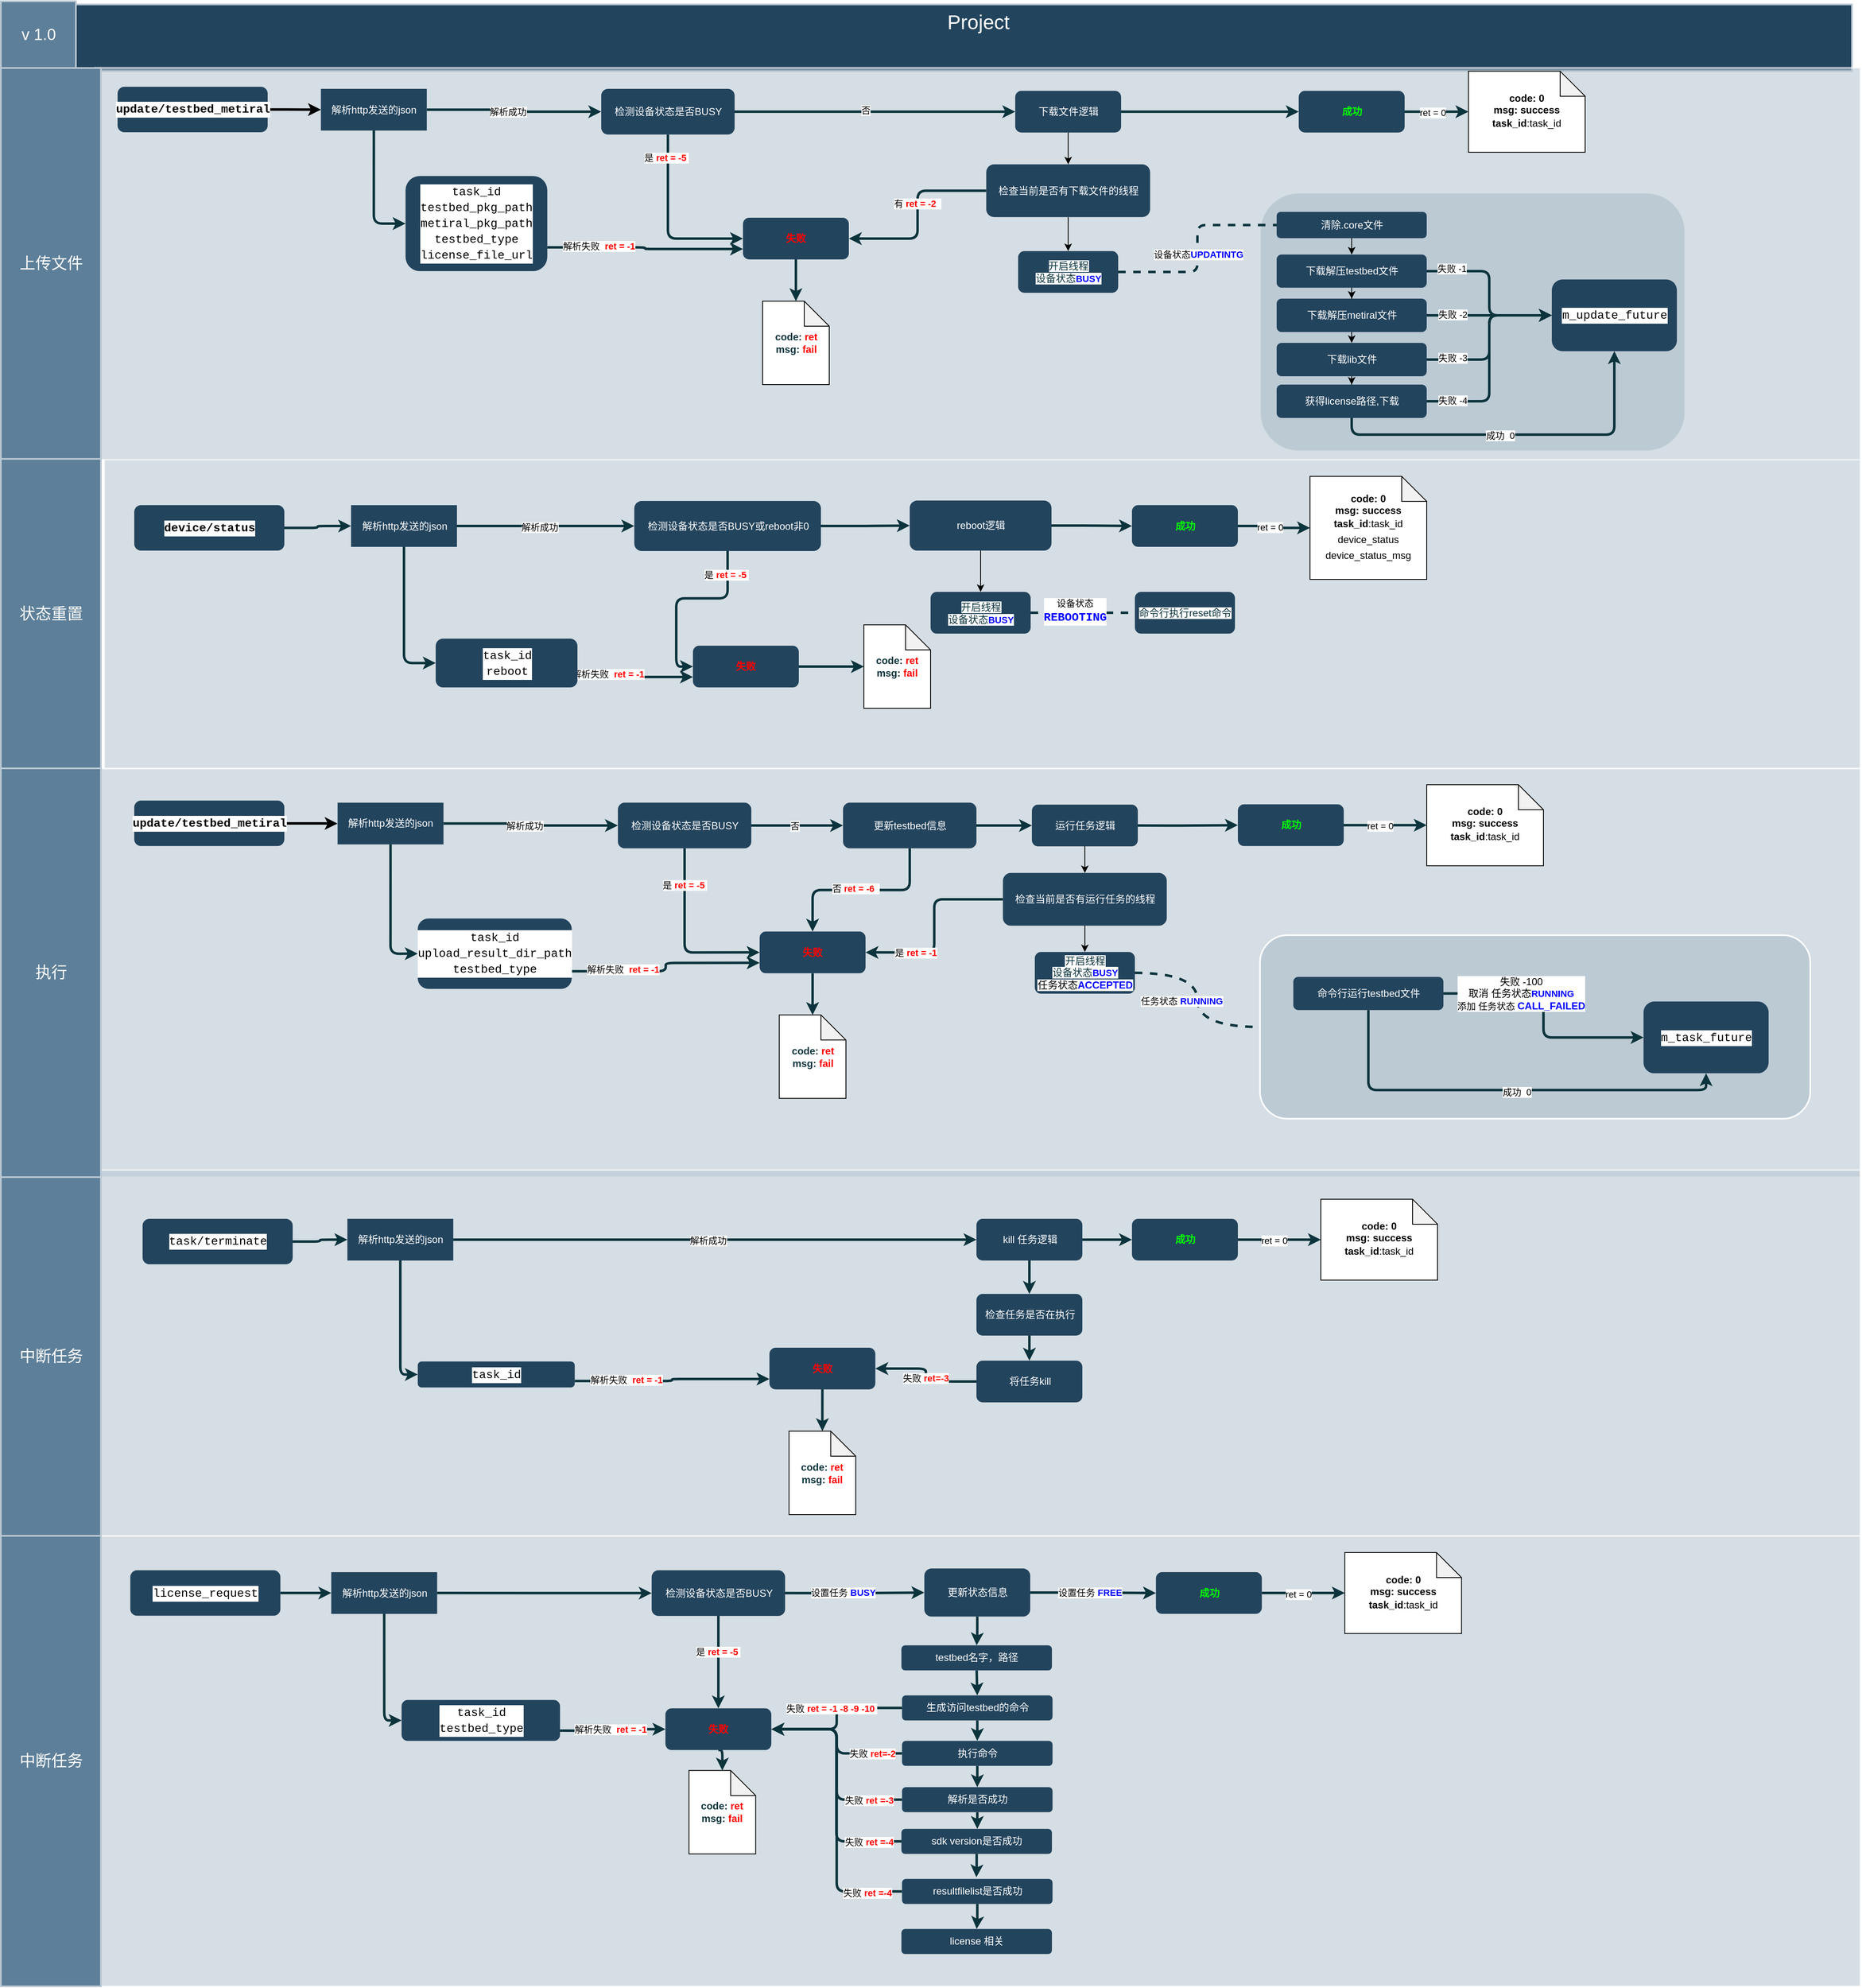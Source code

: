 <mxfile version="21.0.10" type="github"><diagram id="6a731a19-8d31-9384-78a2-239565b7b9f0" name="Page-1"><mxGraphModel dx="1614" dy="119" grid="1" gridSize="10" guides="1" tooltips="1" connect="1" arrows="1" fold="1" page="1" pageScale="1" pageWidth="1169" pageHeight="827" background="none" math="0" shadow="0"><root><mxCell id="0"/><mxCell id="1" parent="0"/><mxCell id="Oeht3LsYB3IS-zfEQQGD-467" value="" style="strokeColor=#FFFFFF;fillColor=#BAC8D3;fontSize=18;strokeWidth=2;fontFamily=Helvetica;html=1;opacity=60;" parent="1" vertex="1"><mxGeometry x="238" y="2690" width="2112" height="540" as="geometry"/></mxCell><mxCell id="Oeht3LsYB3IS-zfEQQGD-396" value="" style="strokeColor=#FFFFFF;fillColor=#BAC8D3;fontSize=18;strokeWidth=2;fontFamily=Helvetica;html=1;opacity=60;" parent="1" vertex="1"><mxGeometry x="232" y="1770.18" width="2118" height="489.82" as="geometry"/></mxCell><mxCell id="Oeht3LsYB3IS-zfEQQGD-395" value="" style="strokeColor=#FFFFFF;fillColor=#BAC8D3;fontSize=18;strokeWidth=2;fontFamily=Helvetica;html=1;opacity=60;" parent="1" vertex="1"><mxGeometry x="238" y="2251.59" width="2112" height="438.41" as="geometry"/></mxCell><mxCell id="56" value="Project&#10;" style="strokeColor=#BAC8D3;fillColor=#23445D;fontSize=24;strokeWidth=2;fontFamily=Helvetica;html=1;fontColor=#FFFFFF;fontStyle=0;spacingBottom=8;spacingRight=0;spacingLeft=83;" parent="1" vertex="1"><mxGeometry x="160" y="854.32" width="2180" height="80" as="geometry"/></mxCell><mxCell id="59" value="v 1.0" style="strokeColor=#BAC8D3;fillColor=#5d7f99;fontSize=19;strokeWidth=2;fontFamily=Helvetica;html=1;labelBackgroundColor=none;fontColor=#FFFFFF;" parent="1" vertex="1"><mxGeometry x="120" y="850.5" width="90" height="80" as="geometry"/></mxCell><mxCell id="74" value="" style="strokeColor=#FFFFFF;fillColor=#BAC8D3;fontSize=18;strokeWidth=2;fontFamily=Helvetica;html=1;opacity=60;" parent="1" vertex="1"><mxGeometry x="244" y="1398.75" width="2106" height="371.25" as="geometry"/></mxCell><mxCell id="87" value="" style="strokeColor=#FFFFFF;fillColor=#BAC8D3;fontSize=18;strokeWidth=2;fontFamily=Helvetica;html=1;opacity=90;rounded=1;" parent="1" vertex="1"><mxGeometry x="1630" y="1080" width="510" height="310" as="geometry"/></mxCell><mxCell id="88" value="" style="strokeColor=#FFFFFF;fillColor=#BAC8D3;fontSize=18;strokeWidth=2;fontFamily=Helvetica;html=1;opacity=60;fontStyle=4" parent="1" vertex="1"><mxGeometry x="233" y="930.25" width="2117" height="469.75" as="geometry"/></mxCell><mxCell id="Oeht3LsYB3IS-zfEQQGD-145" style="edgeStyle=orthogonalEdgeStyle;rounded=1;orthogonalLoop=1;jettySize=auto;html=1;strokeWidth=3;" parent="1" source="90" target="92" edge="1"><mxGeometry relative="1" as="geometry"/></mxCell><mxCell id="90" value="&lt;div style=&quot;background-color: rgb(255, 255, 255); font-family: Consolas, &amp;quot;Courier New&amp;quot;, monospace; font-size: 14px; line-height: 19px;&quot;&gt;&lt;b&gt;update/testbed_metiral&lt;/b&gt;&lt;/div&gt;" style="rounded=1;fillColor=#23445D;strokeColor=none;strokeWidth=2;fontFamily=Helvetica;html=1;gradientColor=none;" parent="1" vertex="1"><mxGeometry x="260" y="953" width="180" height="54.5" as="geometry"/></mxCell><mxCell id="Oeht3LsYB3IS-zfEQQGD-158" style="edgeStyle=orthogonalEdgeStyle;rounded=1;orthogonalLoop=1;jettySize=auto;html=1;exitX=1;exitY=0.5;exitDx=0;exitDy=0;entryX=0;entryY=0.5;entryDx=0;entryDy=0;strokeColor=#0C343D;strokeWidth=3;" parent="1" source="91" target="111" edge="1"><mxGeometry relative="1" as="geometry"/></mxCell><mxCell id="Oeht3LsYB3IS-zfEQQGD-159" value="否" style="edgeLabel;html=1;align=center;verticalAlign=middle;resizable=0;points=[];" parent="Oeht3LsYB3IS-zfEQQGD-158" vertex="1" connectable="0"><mxGeometry x="-0.067" y="2" relative="1" as="geometry"><mxPoint as="offset"/></mxGeometry></mxCell><mxCell id="Oeht3LsYB3IS-zfEQQGD-163" style="edgeStyle=orthogonalEdgeStyle;rounded=1;orthogonalLoop=1;jettySize=auto;html=1;exitX=0.5;exitY=1;exitDx=0;exitDy=0;entryX=0;entryY=0.5;entryDx=0;entryDy=0;strokeWidth=3;strokeColor=#0C343D;" parent="1" source="91" target="Oeht3LsYB3IS-zfEQQGD-160" edge="1"><mxGeometry relative="1" as="geometry"/></mxCell><mxCell id="Oeht3LsYB3IS-zfEQQGD-175" value="是&amp;nbsp;&lt;font style=&quot;border-color: var(--border-color);&quot; color=&quot;#ff0000&quot;&gt;&lt;b style=&quot;border-color: var(--border-color);&quot;&gt;ret&lt;/b&gt;&lt;/font&gt;&lt;b style=&quot;border-color: var(--border-color);&quot;&gt;&lt;font style=&quot;border-color: var(--border-color);&quot; color=&quot;#ff0000&quot;&gt;&amp;nbsp;= -5&amp;nbsp;&lt;/font&gt;&lt;/b&gt;" style="edgeLabel;html=1;align=center;verticalAlign=middle;resizable=0;points=[];" parent="Oeht3LsYB3IS-zfEQQGD-163" vertex="1" connectable="0"><mxGeometry x="-0.747" y="-2" relative="1" as="geometry"><mxPoint as="offset"/></mxGeometry></mxCell><mxCell id="91" value="&lt;font color=&quot;#ffffff&quot;&gt;检测设备状态是否BUSY&lt;/font&gt;" style="rounded=1;fillColor=#23445D;strokeColor=none;strokeWidth=2;fontFamily=Helvetica;html=1;gradientColor=none;" parent="1" vertex="1"><mxGeometry x="840" y="955.5" width="160" height="54.75" as="geometry"/></mxCell><mxCell id="Oeht3LsYB3IS-zfEQQGD-147" style="edgeStyle=orthogonalEdgeStyle;rounded=1;orthogonalLoop=1;jettySize=auto;html=1;exitX=0.5;exitY=1;exitDx=0;exitDy=0;entryX=0;entryY=0.5;entryDx=0;entryDy=0;strokeWidth=3;strokeColor=#0C343D;" parent="1" source="92" target="Oeht3LsYB3IS-zfEQQGD-146" edge="1"><mxGeometry relative="1" as="geometry"/></mxCell><mxCell id="92" value="&lt;font style=&quot;background-color: rgb(35, 68, 93);&quot; color=&quot;#ffffff&quot;&gt;解析http发送的json&lt;/font&gt;" style="rounded=1;fillColor=#23445D;strokeColor=none;strokeWidth=2;fontFamily=Helvetica;html=1;gradientColor=none;arcSize=0;" parent="1" vertex="1"><mxGeometry x="503.834" y="955.5" width="127" height="50" as="geometry"/></mxCell><mxCell id="Oeht3LsYB3IS-zfEQQGD-212" style="edgeStyle=orthogonalEdgeStyle;rounded=0;orthogonalLoop=1;jettySize=auto;html=1;exitX=0.5;exitY=1;exitDx=0;exitDy=0;" parent="1" source="111" target="Oeht3LsYB3IS-zfEQQGD-211" edge="1"><mxGeometry relative="1" as="geometry"/></mxCell><mxCell id="Oeht3LsYB3IS-zfEQQGD-217" style="edgeStyle=orthogonalEdgeStyle;rounded=1;orthogonalLoop=1;jettySize=auto;html=1;exitX=1;exitY=0.5;exitDx=0;exitDy=0;entryX=0;entryY=0.5;entryDx=0;entryDy=0;strokeColor=#0C343D;strokeWidth=3;" parent="1" source="111" target="Oeht3LsYB3IS-zfEQQGD-216" edge="1"><mxGeometry relative="1" as="geometry"/></mxCell><mxCell id="111" value="&lt;font color=&quot;#ffffff&quot;&gt;下载文件逻辑&lt;/font&gt;" style="rounded=1;fillColor=#23445D;strokeColor=none;strokeWidth=2;gradientColor=none;fontFamily=Helvetica;html=1;" parent="1" vertex="1"><mxGeometry x="1336.502" y="957.87" width="127" height="50" as="geometry"/></mxCell><mxCell id="114" value="" style="edgeStyle=elbowEdgeStyle;elbow=horizontal;strokeWidth=3;strokeColor=#0C343D;fontFamily=Helvetica;html=1;" parent="1" source="92" target="91" edge="1"><mxGeometry x="6.449" y="830.5" width="131.973" height="100" as="geometry"><mxPoint x="6.449" y="930.5" as="sourcePoint"/><mxPoint x="138.422" y="830.5" as="targetPoint"/></mxGeometry></mxCell><mxCell id="Oeht3LsYB3IS-zfEQQGD-157" value="解析成功" style="edgeLabel;html=1;align=center;verticalAlign=middle;resizable=0;points=[];" parent="114" vertex="1" connectable="0"><mxGeometry relative="1" as="geometry"><mxPoint x="-8" y="1" as="offset"/></mxGeometry></mxCell><mxCell id="Oeht3LsYB3IS-zfEQQGD-143" value="上传文件" style="strokeColor=#BAC8D3;fillColor=#5d7f99;fontSize=19;strokeWidth=2;fontFamily=Helvetica;html=1;labelBackgroundColor=none;fontColor=#FFFFFF;" parent="1" vertex="1"><mxGeometry x="120" y="930.5" width="120" height="469.5" as="geometry"/></mxCell><mxCell id="Oeht3LsYB3IS-zfEQQGD-176" style="edgeStyle=orthogonalEdgeStyle;rounded=1;orthogonalLoop=1;jettySize=auto;html=1;exitX=1;exitY=0.75;exitDx=0;exitDy=0;entryX=0;entryY=0.75;entryDx=0;entryDy=0;strokeWidth=3;strokeColor=#0C343D;" parent="1" source="Oeht3LsYB3IS-zfEQQGD-146" target="Oeht3LsYB3IS-zfEQQGD-160" edge="1"><mxGeometry relative="1" as="geometry"/></mxCell><mxCell id="Oeht3LsYB3IS-zfEQQGD-177" value="解析失败&amp;nbsp;&lt;b style=&quot;border-color: var(--border-color);&quot;&gt;&lt;font style=&quot;border-color: var(--border-color);&quot; color=&quot;#ff0000&quot;&gt;&amp;nbsp;ret = -1&lt;/font&gt;&lt;/b&gt;" style="edgeLabel;html=1;align=center;verticalAlign=middle;resizable=0;points=[];" parent="Oeht3LsYB3IS-zfEQQGD-176" vertex="1" connectable="0"><mxGeometry x="-0.479" y="2" relative="1" as="geometry"><mxPoint as="offset"/></mxGeometry></mxCell><mxCell id="Oeht3LsYB3IS-zfEQQGD-146" value="&lt;div style=&quot;background-color: rgb(255, 255, 255); font-family: Consolas, &amp;quot;Courier New&amp;quot;, monospace; font-size: 14px; line-height: 19px;&quot;&gt;task_id&lt;/div&gt;&lt;div style=&quot;background-color: rgb(255, 255, 255); font-family: Consolas, &amp;quot;Courier New&amp;quot;, monospace; font-size: 14px; line-height: 19px;&quot;&gt;testbed_pkg_path&lt;br&gt;&lt;/div&gt;&lt;div style=&quot;background-color: rgb(255, 255, 255); font-family: Consolas, &amp;quot;Courier New&amp;quot;, monospace; font-size: 14px; line-height: 19px;&quot;&gt;metiral_pkg_path&lt;br&gt;&lt;/div&gt;&lt;div style=&quot;background-color: rgb(255, 255, 255); font-family: Consolas, &amp;quot;Courier New&amp;quot;, monospace; font-size: 14px; line-height: 19px;&quot;&gt;testbed_type&lt;br&gt;&lt;/div&gt;&lt;div style=&quot;background-color: rgb(255, 255, 255); font-family: Consolas, &amp;quot;Courier New&amp;quot;, monospace; font-size: 14px; line-height: 19px;&quot;&gt;license_file_url&lt;br&gt;&lt;/div&gt;" style="rounded=1;fillColor=#23445D;strokeColor=none;strokeWidth=2;fontFamily=Helvetica;html=1;gradientColor=none;" parent="1" vertex="1"><mxGeometry x="605.35" y="1060" width="170" height="114" as="geometry"/></mxCell><mxCell id="Oeht3LsYB3IS-zfEQQGD-208" style="edgeStyle=orthogonalEdgeStyle;rounded=1;orthogonalLoop=1;jettySize=auto;html=1;exitX=0.5;exitY=1;exitDx=0;exitDy=0;entryX=0.5;entryY=0;entryDx=0;entryDy=0;entryPerimeter=0;strokeColor=#0C343D;strokeWidth=3;" parent="1" source="Oeht3LsYB3IS-zfEQQGD-160" target="Oeht3LsYB3IS-zfEQQGD-173" edge="1"><mxGeometry relative="1" as="geometry"/></mxCell><mxCell id="Oeht3LsYB3IS-zfEQQGD-160" value="&lt;font color=&quot;#ff0000&quot;&gt;&lt;b&gt;失败&lt;/b&gt;&lt;/font&gt;" style="rounded=1;fillColor=#23445D;strokeColor=none;strokeWidth=2;fontFamily=Helvetica;html=1;gradientColor=none;" parent="1" vertex="1"><mxGeometry x="1009.999" y="1110" width="127" height="50" as="geometry"/></mxCell><mxCell id="Oeht3LsYB3IS-zfEQQGD-173" value="&lt;b style=&quot;&quot;&gt;&lt;font color=&quot;#0c343d&quot;&gt;code: &lt;/font&gt;&lt;font color=&quot;#ff0000&quot;&gt;ret&lt;/font&gt;&lt;br&gt;&lt;font color=&quot;#0c343d&quot;&gt;msg:&amp;nbsp;&lt;/font&gt;&lt;font color=&quot;#ff0000&quot;&gt;fail&lt;/font&gt;&lt;/b&gt;" style="shape=note;whiteSpace=wrap;html=1;backgroundOutline=1;darkOpacity=0.05;" parent="1" vertex="1"><mxGeometry x="1033.5" y="1210" width="80" height="100" as="geometry"/></mxCell><mxCell id="Oeht3LsYB3IS-zfEQQGD-193" style="edgeStyle=orthogonalEdgeStyle;rounded=0;orthogonalLoop=1;jettySize=auto;html=1;exitX=0.5;exitY=1;exitDx=0;exitDy=0;entryX=0.5;entryY=0;entryDx=0;entryDy=0;" parent="1" source="Oeht3LsYB3IS-zfEQQGD-184" target="Oeht3LsYB3IS-zfEQQGD-190" edge="1"><mxGeometry relative="1" as="geometry"/></mxCell><mxCell id="Oeht3LsYB3IS-zfEQQGD-184" value="&lt;font color=&quot;#ffffff&quot;&gt;清除.core文件&lt;/font&gt;" style="rounded=1;fillColor=#23445D;strokeColor=none;strokeWidth=2;fontFamily=Helvetica;html=1;gradientColor=none;" parent="1" vertex="1"><mxGeometry x="1650" y="1103" width="180" height="31.5" as="geometry"/></mxCell><mxCell id="Oeht3LsYB3IS-zfEQQGD-194" style="edgeStyle=orthogonalEdgeStyle;rounded=0;orthogonalLoop=1;jettySize=auto;html=1;entryX=0.5;entryY=0;entryDx=0;entryDy=0;" parent="1" source="Oeht3LsYB3IS-zfEQQGD-190" target="Oeht3LsYB3IS-zfEQQGD-192" edge="1"><mxGeometry relative="1" as="geometry"/></mxCell><mxCell id="Oeht3LsYB3IS-zfEQQGD-233" style="edgeStyle=orthogonalEdgeStyle;rounded=1;orthogonalLoop=1;jettySize=auto;html=1;exitX=1;exitY=0.5;exitDx=0;exitDy=0;strokeColor=#0C343D;strokeWidth=3;" parent="1" source="Oeht3LsYB3IS-zfEQQGD-190" target="Oeht3LsYB3IS-zfEQQGD-232" edge="1"><mxGeometry relative="1" as="geometry"/></mxCell><mxCell id="Oeht3LsYB3IS-zfEQQGD-243" value="失败 -1" style="edgeLabel;html=1;align=center;verticalAlign=middle;resizable=0;points=[];" parent="Oeht3LsYB3IS-zfEQQGD-233" vertex="1" connectable="0"><mxGeometry x="-0.709" y="3" relative="1" as="geometry"><mxPoint as="offset"/></mxGeometry></mxCell><mxCell id="Oeht3LsYB3IS-zfEQQGD-190" value="&lt;font color=&quot;#ffffff&quot;&gt;下载解压testbed文件&lt;/font&gt;" style="rounded=1;fillColor=#23445D;strokeColor=none;strokeWidth=2;fontFamily=Helvetica;html=1;gradientColor=none;" parent="1" vertex="1"><mxGeometry x="1650" y="1154.12" width="180" height="39.75" as="geometry"/></mxCell><mxCell id="Oeht3LsYB3IS-zfEQQGD-234" style="edgeStyle=orthogonalEdgeStyle;rounded=1;orthogonalLoop=1;jettySize=auto;html=1;exitX=1;exitY=0.5;exitDx=0;exitDy=0;entryX=0;entryY=0.5;entryDx=0;entryDy=0;strokeColor=#0C343D;strokeWidth=3;" parent="1" source="Oeht3LsYB3IS-zfEQQGD-192" target="Oeht3LsYB3IS-zfEQQGD-232" edge="1"><mxGeometry relative="1" as="geometry"/></mxCell><mxCell id="Oeht3LsYB3IS-zfEQQGD-242" value="失败 -2" style="edgeLabel;html=1;align=center;verticalAlign=middle;resizable=0;points=[];" parent="Oeht3LsYB3IS-zfEQQGD-234" vertex="1" connectable="0"><mxGeometry x="-0.591" y="1" relative="1" as="geometry"><mxPoint as="offset"/></mxGeometry></mxCell><mxCell id="Oeht3LsYB3IS-zfEQQGD-346" style="edgeStyle=orthogonalEdgeStyle;rounded=0;orthogonalLoop=1;jettySize=auto;html=1;exitX=0.5;exitY=1;exitDx=0;exitDy=0;entryX=0.5;entryY=0;entryDx=0;entryDy=0;" parent="1" source="Oeht3LsYB3IS-zfEQQGD-192" target="Oeht3LsYB3IS-zfEQQGD-225" edge="1"><mxGeometry relative="1" as="geometry"/></mxCell><mxCell id="Oeht3LsYB3IS-zfEQQGD-192" value="&lt;font color=&quot;#ffffff&quot;&gt;下载解压metiral&lt;/font&gt;&lt;span style=&quot;color: rgb(255, 255, 255); background-color: initial;&quot;&gt;文件&lt;/span&gt;" style="rounded=1;fillColor=#23445D;strokeColor=none;strokeWidth=2;fontFamily=Helvetica;html=1;gradientColor=none;" parent="1" vertex="1"><mxGeometry x="1650" y="1207" width="180" height="40" as="geometry"/></mxCell><mxCell id="Oeht3LsYB3IS-zfEQQGD-209" style="edgeStyle=orthogonalEdgeStyle;rounded=1;orthogonalLoop=1;jettySize=auto;html=1;exitX=1;exitY=0.5;exitDx=0;exitDy=0;entryX=0;entryY=0.5;entryDx=0;entryDy=0;endArrow=none;endFill=0;dashed=1;strokeColor=#0C343D;strokeWidth=3;" parent="1" source="Oeht3LsYB3IS-zfEQQGD-197" target="Oeht3LsYB3IS-zfEQQGD-184" edge="1"><mxGeometry relative="1" as="geometry"/></mxCell><mxCell id="Oeht3LsYB3IS-zfEQQGD-210" value="设备状态&lt;font style=&quot;border-color: var(--border-color);&quot; color=&quot;#0000ff&quot;&gt;&lt;b style=&quot;border-color: var(--border-color);&quot;&gt;UPDATINTG&lt;/b&gt;&lt;/font&gt;" style="edgeLabel;html=1;align=center;verticalAlign=middle;resizable=0;points=[];" parent="Oeht3LsYB3IS-zfEQQGD-209" vertex="1" connectable="0"><mxGeometry x="-0.057" y="-1" relative="1" as="geometry"><mxPoint as="offset"/></mxGeometry></mxCell><mxCell id="Oeht3LsYB3IS-zfEQQGD-263" value="设备状态&lt;font style=&quot;border-color: var(--border-color);&quot; color=&quot;#0000ff&quot;&gt;&lt;b style=&quot;border-color: var(--border-color);&quot;&gt;UPDATINTG&lt;/b&gt;&lt;/font&gt;" style="edgeLabel;html=1;align=center;verticalAlign=middle;resizable=0;points=[];" parent="Oeht3LsYB3IS-zfEQQGD-209" vertex="1" connectable="0"><mxGeometry x="-0.057" y="-1" relative="1" as="geometry"><mxPoint x="-186" y="-64" as="offset"/></mxGeometry></mxCell><mxCell id="Oeht3LsYB3IS-zfEQQGD-197" value="&lt;span style=&quot;background-color: rgb(255, 255, 255);&quot;&gt;&lt;font color=&quot;#0c343d&quot;&gt;开启线程&lt;/font&gt;&lt;br&gt;&lt;font color=&quot;#0c343d&quot;&gt;设备状态&lt;/font&gt;&lt;font color=&quot;#0000ff&quot; style=&quot;border-color: var(--border-color); font-size: 11px;&quot;&gt;&lt;b style=&quot;border-color: var(--border-color);&quot;&gt;BUSY&lt;/b&gt;&lt;/font&gt;&lt;/span&gt;&lt;font color=&quot;#ffffff&quot;&gt;&lt;br&gt;&lt;/font&gt;" style="rounded=1;fillColor=#23445D;strokeColor=none;strokeWidth=2;gradientColor=none;fontFamily=Helvetica;html=1;" parent="1" vertex="1"><mxGeometry x="1340" y="1150" width="120" height="50" as="geometry"/></mxCell><mxCell id="Oeht3LsYB3IS-zfEQQGD-213" style="edgeStyle=orthogonalEdgeStyle;rounded=0;orthogonalLoop=1;jettySize=auto;html=1;exitX=0.5;exitY=1;exitDx=0;exitDy=0;entryX=0.5;entryY=0;entryDx=0;entryDy=0;" parent="1" source="Oeht3LsYB3IS-zfEQQGD-211" target="Oeht3LsYB3IS-zfEQQGD-197" edge="1"><mxGeometry relative="1" as="geometry"/></mxCell><mxCell id="Oeht3LsYB3IS-zfEQQGD-214" style="edgeStyle=orthogonalEdgeStyle;rounded=1;orthogonalLoop=1;jettySize=auto;html=1;entryX=1;entryY=0.5;entryDx=0;entryDy=0;strokeColor=#0C343D;strokeWidth=3;" parent="1" source="Oeht3LsYB3IS-zfEQQGD-211" target="Oeht3LsYB3IS-zfEQQGD-160" edge="1"><mxGeometry relative="1" as="geometry"/></mxCell><mxCell id="Oeht3LsYB3IS-zfEQQGD-215" value="有 &lt;b&gt;&lt;font color=&quot;#ff0000&quot;&gt;ret = -2&lt;/font&gt;&lt;/b&gt;&amp;nbsp;&amp;nbsp;" style="edgeLabel;html=1;align=center;verticalAlign=middle;resizable=0;points=[];" parent="Oeht3LsYB3IS-zfEQQGD-214" vertex="1" connectable="0"><mxGeometry x="-0.122" y="-1" relative="1" as="geometry"><mxPoint as="offset"/></mxGeometry></mxCell><mxCell id="Oeht3LsYB3IS-zfEQQGD-211" value="&lt;font color=&quot;#ffffff&quot;&gt;检查当前是否有下载文件的线程&lt;br&gt;&lt;/font&gt;" style="rounded=1;fillColor=#23445D;strokeColor=none;strokeWidth=2;gradientColor=none;fontFamily=Helvetica;html=1;" parent="1" vertex="1"><mxGeometry x="1301.75" y="1046" width="196.5" height="63.25" as="geometry"/></mxCell><mxCell id="Oeht3LsYB3IS-zfEQQGD-220" style="edgeStyle=orthogonalEdgeStyle;rounded=1;orthogonalLoop=1;jettySize=auto;html=1;exitX=1;exitY=0.5;exitDx=0;exitDy=0;entryX=0;entryY=0.5;entryDx=0;entryDy=0;entryPerimeter=0;strokeColor=#0C343D;strokeWidth=3;" parent="1" source="Oeht3LsYB3IS-zfEQQGD-216" target="Oeht3LsYB3IS-zfEQQGD-219" edge="1"><mxGeometry relative="1" as="geometry"/></mxCell><mxCell id="Oeht3LsYB3IS-zfEQQGD-222" value="ret = 0" style="edgeLabel;html=1;align=center;verticalAlign=middle;resizable=0;points=[];" parent="Oeht3LsYB3IS-zfEQQGD-220" vertex="1" connectable="0"><mxGeometry x="-0.133" y="-1" relative="1" as="geometry"><mxPoint as="offset"/></mxGeometry></mxCell><mxCell id="Oeht3LsYB3IS-zfEQQGD-216" value="&lt;b style=&quot;&quot;&gt;&lt;font color=&quot;#00ff00&quot;&gt;成功&lt;/font&gt;&lt;/b&gt;" style="rounded=1;fillColor=#23445D;strokeColor=none;strokeWidth=2;gradientColor=none;fontFamily=Helvetica;html=1;" parent="1" vertex="1"><mxGeometry x="1676.502" y="957.87" width="127" height="50" as="geometry"/></mxCell><mxCell id="Oeht3LsYB3IS-zfEQQGD-219" value="&lt;b style=&quot;&quot;&gt;&lt;font style=&quot;font-size: 12px;&quot;&gt;&lt;font style=&quot;font-size: 12px;&quot;&gt;code:&lt;/font&gt;&amp;nbsp;0&lt;br&gt;&lt;font style=&quot;font-size: 12px;&quot;&gt;msg: &lt;/font&gt;&lt;font style=&quot;font-size: 12px;&quot;&gt;success&lt;/font&gt;&lt;font style=&quot;font-size: 12px;&quot;&gt;&lt;br&gt;&lt;/font&gt;&lt;/font&gt;&lt;/b&gt;&lt;div style=&quot;background-color: rgb(255, 255, 255); line-height: 19px;&quot;&gt;&lt;font style=&quot;font-size: 12px;&quot;&gt;&lt;b style=&quot;&quot;&gt;task_id&lt;/b&gt;:task_id&lt;/font&gt;&lt;/div&gt;" style="shape=note;whiteSpace=wrap;html=1;backgroundOutline=1;darkOpacity=0.05;" parent="1" vertex="1"><mxGeometry x="1880" y="934.32" width="140" height="97.12" as="geometry"/></mxCell><mxCell id="Oeht3LsYB3IS-zfEQQGD-235" style="edgeStyle=orthogonalEdgeStyle;rounded=1;orthogonalLoop=1;jettySize=auto;html=1;exitX=1;exitY=0.5;exitDx=0;exitDy=0;entryX=0;entryY=0.5;entryDx=0;entryDy=0;strokeColor=#0C343D;strokeWidth=3;" parent="1" source="Oeht3LsYB3IS-zfEQQGD-225" target="Oeht3LsYB3IS-zfEQQGD-232" edge="1"><mxGeometry relative="1" as="geometry"/></mxCell><mxCell id="Oeht3LsYB3IS-zfEQQGD-241" value="失败 -3" style="edgeLabel;html=1;align=center;verticalAlign=middle;resizable=0;points=[];" parent="Oeht3LsYB3IS-zfEQQGD-235" vertex="1" connectable="0"><mxGeometry x="-0.698" y="2" relative="1" as="geometry"><mxPoint as="offset"/></mxGeometry></mxCell><mxCell id="Oeht3LsYB3IS-zfEQQGD-347" style="edgeStyle=orthogonalEdgeStyle;rounded=0;orthogonalLoop=1;jettySize=auto;html=1;" parent="1" source="Oeht3LsYB3IS-zfEQQGD-225" target="Oeht3LsYB3IS-zfEQQGD-226" edge="1"><mxGeometry relative="1" as="geometry"/></mxCell><mxCell id="Oeht3LsYB3IS-zfEQQGD-225" value="&lt;font color=&quot;#ffffff&quot;&gt;下载lib&lt;/font&gt;&lt;span style=&quot;color: rgb(255, 255, 255); background-color: initial;&quot;&gt;文件&lt;/span&gt;" style="rounded=1;fillColor=#23445D;strokeColor=none;strokeWidth=2;fontFamily=Helvetica;html=1;gradientColor=none;" parent="1" vertex="1"><mxGeometry x="1650" y="1260" width="180" height="40" as="geometry"/></mxCell><mxCell id="Oeht3LsYB3IS-zfEQQGD-237" style="edgeStyle=orthogonalEdgeStyle;rounded=1;orthogonalLoop=1;jettySize=auto;html=1;exitX=1;exitY=0.5;exitDx=0;exitDy=0;entryX=0;entryY=0.5;entryDx=0;entryDy=0;strokeColor=#0C343D;strokeWidth=3;" parent="1" source="Oeht3LsYB3IS-zfEQQGD-226" target="Oeht3LsYB3IS-zfEQQGD-232" edge="1"><mxGeometry relative="1" as="geometry"/></mxCell><mxCell id="Oeht3LsYB3IS-zfEQQGD-240" value="失败 -4" style="edgeLabel;html=1;align=center;verticalAlign=middle;resizable=0;points=[];" parent="Oeht3LsYB3IS-zfEQQGD-237" vertex="1" connectable="0"><mxGeometry x="-0.753" y="1" relative="1" as="geometry"><mxPoint as="offset"/></mxGeometry></mxCell><mxCell id="Oeht3LsYB3IS-zfEQQGD-238" style="edgeStyle=orthogonalEdgeStyle;rounded=1;orthogonalLoop=1;jettySize=auto;html=1;exitX=0.5;exitY=1;exitDx=0;exitDy=0;entryX=0.5;entryY=1;entryDx=0;entryDy=0;strokeColor=#0C343D;strokeWidth=3;" parent="1" source="Oeht3LsYB3IS-zfEQQGD-226" target="Oeht3LsYB3IS-zfEQQGD-232" edge="1"><mxGeometry relative="1" as="geometry"/></mxCell><mxCell id="Oeht3LsYB3IS-zfEQQGD-239" value="成功&amp;nbsp; 0" style="edgeLabel;html=1;align=center;verticalAlign=middle;resizable=0;points=[];" parent="Oeht3LsYB3IS-zfEQQGD-238" vertex="1" connectable="0"><mxGeometry x="-0.089" y="-1" relative="1" as="geometry"><mxPoint as="offset"/></mxGeometry></mxCell><mxCell id="Oeht3LsYB3IS-zfEQQGD-226" value="&lt;font color=&quot;#ffffff&quot;&gt;获得license路径,下载&lt;/font&gt;" style="rounded=1;fillColor=#23445D;strokeColor=none;strokeWidth=2;fontFamily=Helvetica;html=1;gradientColor=none;" parent="1" vertex="1"><mxGeometry x="1650" y="1310" width="180" height="40" as="geometry"/></mxCell><mxCell id="Oeht3LsYB3IS-zfEQQGD-232" value="&lt;div style=&quot;background-color: rgb(255, 255, 255); font-family: Consolas, &amp;quot;Courier New&amp;quot;, monospace; font-size: 14px; line-height: 19px;&quot;&gt;m_update_future&lt;/div&gt;" style="rounded=1;fillColor=#23445D;strokeColor=none;strokeWidth=2;fontFamily=Helvetica;html=1;gradientColor=none;" parent="1" vertex="1"><mxGeometry x="1980" y="1184" width="150" height="86" as="geometry"/></mxCell><mxCell id="Oeht3LsYB3IS-zfEQQGD-244" value="状态重置" style="strokeColor=#BAC8D3;fillColor=#5d7f99;fontSize=19;strokeWidth=2;fontFamily=Helvetica;html=1;labelBackgroundColor=none;fontColor=#FFFFFF;" parent="1" vertex="1"><mxGeometry x="120" y="1399.06" width="120" height="370.94" as="geometry"/></mxCell><mxCell id="Oeht3LsYB3IS-zfEQQGD-274" style="edgeStyle=orthogonalEdgeStyle;rounded=1;orthogonalLoop=1;jettySize=auto;html=1;exitX=1;exitY=0.5;exitDx=0;exitDy=0;strokeColor=#0C343D;strokeWidth=3;" parent="1" source="Oeht3LsYB3IS-zfEQQGD-245" target="Oeht3LsYB3IS-zfEQQGD-251" edge="1"><mxGeometry relative="1" as="geometry"/></mxCell><mxCell id="Oeht3LsYB3IS-zfEQQGD-245" value="&lt;div style=&quot;background-color: rgb(255, 255, 255); font-family: Consolas, &amp;quot;Courier New&amp;quot;, monospace; font-size: 14px; line-height: 19px;&quot;&gt;&lt;div style=&quot;line-height: 19px;&quot;&gt;&lt;div style=&quot;line-height: 19px;&quot;&gt;&lt;b&gt;device/status&lt;/b&gt;&lt;/div&gt;&lt;/div&gt;&lt;/div&gt;" style="rounded=1;fillColor=#23445D;strokeColor=none;strokeWidth=2;fontFamily=Helvetica;html=1;gradientColor=none;" parent="1" vertex="1"><mxGeometry x="280" y="1454.53" width="180" height="54.5" as="geometry"/></mxCell><mxCell id="Oeht3LsYB3IS-zfEQQGD-247" style="edgeStyle=orthogonalEdgeStyle;rounded=1;orthogonalLoop=1;jettySize=auto;html=1;exitX=0.5;exitY=1;exitDx=0;exitDy=0;entryX=0;entryY=0.5;entryDx=0;entryDy=0;strokeColor=#0C343D;strokeWidth=3;" parent="1" source="Oeht3LsYB3IS-zfEQQGD-249" target="Oeht3LsYB3IS-zfEQQGD-258" edge="1"><mxGeometry relative="1" as="geometry"/></mxCell><mxCell id="Oeht3LsYB3IS-zfEQQGD-248" value="是&amp;nbsp;&lt;font style=&quot;border-color: var(--border-color);&quot; color=&quot;#ff0000&quot;&gt;&lt;b style=&quot;border-color: var(--border-color);&quot;&gt;ret&lt;/b&gt;&lt;/font&gt;&lt;b style=&quot;border-color: var(--border-color);&quot;&gt;&lt;font style=&quot;border-color: var(--border-color);&quot; color=&quot;#ff0000&quot;&gt;&amp;nbsp;= -5&amp;nbsp;&lt;/font&gt;&lt;/b&gt;" style="edgeLabel;html=1;align=center;verticalAlign=middle;resizable=0;points=[];" parent="Oeht3LsYB3IS-zfEQQGD-247" vertex="1" connectable="0"><mxGeometry x="-0.747" y="-2" relative="1" as="geometry"><mxPoint as="offset"/></mxGeometry></mxCell><mxCell id="Oeht3LsYB3IS-zfEQQGD-265" style="edgeStyle=orthogonalEdgeStyle;rounded=1;orthogonalLoop=1;jettySize=auto;html=1;exitX=1;exitY=0.5;exitDx=0;exitDy=0;strokeColor=#0C343D;strokeWidth=3;" parent="1" source="Oeht3LsYB3IS-zfEQQGD-249" target="Oeht3LsYB3IS-zfEQQGD-260" edge="1"><mxGeometry relative="1" as="geometry"/></mxCell><mxCell id="Oeht3LsYB3IS-zfEQQGD-249" value="&lt;font color=&quot;#ffffff&quot;&gt;检测设备状态是否BUSY或reboot非0&lt;/font&gt;" style="rounded=1;fillColor=#23445D;strokeColor=none;strokeWidth=2;fontFamily=Helvetica;html=1;gradientColor=none;" parent="1" vertex="1"><mxGeometry x="879.67" y="1449.53" width="223.83" height="60" as="geometry"/></mxCell><mxCell id="Oeht3LsYB3IS-zfEQQGD-250" style="edgeStyle=orthogonalEdgeStyle;rounded=1;orthogonalLoop=1;jettySize=auto;html=1;exitX=0.5;exitY=1;exitDx=0;exitDy=0;entryX=0;entryY=0.5;entryDx=0;entryDy=0;strokeWidth=3;strokeColor=#0C343D;" parent="1" source="Oeht3LsYB3IS-zfEQQGD-251" target="Oeht3LsYB3IS-zfEQQGD-256" edge="1"><mxGeometry relative="1" as="geometry"/></mxCell><mxCell id="Oeht3LsYB3IS-zfEQQGD-251" value="&lt;font style=&quot;background-color: rgb(35, 68, 93);&quot; color=&quot;#ffffff&quot;&gt;解析http发送的json&lt;/font&gt;" style="rounded=1;fillColor=#23445D;strokeColor=none;strokeWidth=2;fontFamily=Helvetica;html=1;gradientColor=none;arcSize=0;" parent="1" vertex="1"><mxGeometry x="540.004" y="1454.53" width="127" height="50" as="geometry"/></mxCell><mxCell id="Oeht3LsYB3IS-zfEQQGD-252" value="" style="edgeStyle=elbowEdgeStyle;elbow=horizontal;strokeWidth=3;strokeColor=#0C343D;fontFamily=Helvetica;html=1;" parent="1" source="Oeht3LsYB3IS-zfEQQGD-251" target="Oeht3LsYB3IS-zfEQQGD-249" edge="1"><mxGeometry x="42.619" y="1329.53" width="131.973" height="100" as="geometry"><mxPoint x="42.619" y="1429.53" as="sourcePoint"/><mxPoint x="174.592" y="1329.53" as="targetPoint"/></mxGeometry></mxCell><mxCell id="Oeht3LsYB3IS-zfEQQGD-253" value="解析成功" style="edgeLabel;html=1;align=center;verticalAlign=middle;resizable=0;points=[];" parent="Oeht3LsYB3IS-zfEQQGD-252" vertex="1" connectable="0"><mxGeometry relative="1" as="geometry"><mxPoint x="-8" y="1" as="offset"/></mxGeometry></mxCell><mxCell id="Oeht3LsYB3IS-zfEQQGD-254" style="edgeStyle=orthogonalEdgeStyle;rounded=1;orthogonalLoop=1;jettySize=auto;html=1;exitX=1;exitY=0.75;exitDx=0;exitDy=0;entryX=0;entryY=0.75;entryDx=0;entryDy=0;strokeColor=#0C343D;strokeWidth=3;" parent="1" source="Oeht3LsYB3IS-zfEQQGD-256" target="Oeht3LsYB3IS-zfEQQGD-258" edge="1"><mxGeometry relative="1" as="geometry"/></mxCell><mxCell id="Oeht3LsYB3IS-zfEQQGD-255" value="解析失败&amp;nbsp;&lt;b style=&quot;border-color: var(--border-color);&quot;&gt;&lt;font style=&quot;border-color: var(--border-color);&quot; color=&quot;#ff0000&quot;&gt;&amp;nbsp;ret = -1&lt;/font&gt;&lt;/b&gt;" style="edgeLabel;html=1;align=center;verticalAlign=middle;resizable=0;points=[];" parent="Oeht3LsYB3IS-zfEQQGD-254" vertex="1" connectable="0"><mxGeometry x="-0.479" y="2" relative="1" as="geometry"><mxPoint as="offset"/></mxGeometry></mxCell><mxCell id="Oeht3LsYB3IS-zfEQQGD-256" value="&lt;div style=&quot;background-color: rgb(255, 255, 255); font-family: Consolas, &amp;quot;Courier New&amp;quot;, monospace; font-size: 14px; line-height: 19px;&quot;&gt;task_id&lt;/div&gt;&lt;div style=&quot;background-color: rgb(255, 255, 255); font-family: Consolas, &amp;quot;Courier New&amp;quot;, monospace; font-size: 14px; line-height: 19px;&quot;&gt;&lt;div style=&quot;line-height: 19px;&quot;&gt;reboot&lt;/div&gt;&lt;/div&gt;" style="rounded=1;fillColor=#23445D;strokeColor=none;strokeWidth=2;fontFamily=Helvetica;html=1;gradientColor=none;" parent="1" vertex="1"><mxGeometry x="641.52" y="1614.53" width="170" height="58.5" as="geometry"/></mxCell><mxCell id="Oeht3LsYB3IS-zfEQQGD-275" style="edgeStyle=orthogonalEdgeStyle;rounded=1;orthogonalLoop=1;jettySize=auto;html=1;exitX=1;exitY=0.5;exitDx=0;exitDy=0;strokeColor=#0C343D;strokeWidth=3;" parent="1" source="Oeht3LsYB3IS-zfEQQGD-258" target="Oeht3LsYB3IS-zfEQQGD-259" edge="1"><mxGeometry relative="1" as="geometry"/></mxCell><mxCell id="Oeht3LsYB3IS-zfEQQGD-258" value="&lt;font color=&quot;#ff0000&quot;&gt;&lt;b&gt;失败&lt;/b&gt;&lt;/font&gt;" style="rounded=1;fillColor=#23445D;strokeColor=none;strokeWidth=2;fontFamily=Helvetica;html=1;gradientColor=none;" parent="1" vertex="1"><mxGeometry x="949.999" y="1623.03" width="127" height="50" as="geometry"/></mxCell><mxCell id="Oeht3LsYB3IS-zfEQQGD-259" value="&lt;b style=&quot;&quot;&gt;&lt;font color=&quot;#0c343d&quot;&gt;code: &lt;/font&gt;&lt;font color=&quot;#ff0000&quot;&gt;ret&lt;/font&gt;&lt;br&gt;&lt;font color=&quot;#0c343d&quot;&gt;msg:&amp;nbsp;&lt;/font&gt;&lt;font color=&quot;#ff0000&quot;&gt;fail&lt;/font&gt;&lt;/b&gt;" style="shape=note;whiteSpace=wrap;html=1;backgroundOutline=1;darkOpacity=0.05;" parent="1" vertex="1"><mxGeometry x="1155" y="1598.03" width="80" height="100" as="geometry"/></mxCell><mxCell id="Oeht3LsYB3IS-zfEQQGD-264" style="edgeStyle=orthogonalEdgeStyle;rounded=0;orthogonalLoop=1;jettySize=auto;html=1;exitX=0.5;exitY=1;exitDx=0;exitDy=0;" parent="1" source="Oeht3LsYB3IS-zfEQQGD-260" target="Oeht3LsYB3IS-zfEQQGD-262" edge="1"><mxGeometry relative="1" as="geometry"/></mxCell><mxCell id="Oeht3LsYB3IS-zfEQQGD-273" style="edgeStyle=orthogonalEdgeStyle;rounded=1;orthogonalLoop=1;jettySize=auto;html=1;strokeColor=#0C343D;strokeWidth=3;" parent="1" source="Oeht3LsYB3IS-zfEQQGD-260" target="Oeht3LsYB3IS-zfEQQGD-271" edge="1"><mxGeometry relative="1" as="geometry"/></mxCell><mxCell id="Oeht3LsYB3IS-zfEQQGD-260" value="&lt;font color=&quot;#ffffff&quot;&gt;reboot逻辑&lt;/font&gt;" style="rounded=1;fillColor=#23445D;strokeColor=none;strokeWidth=2;fontFamily=Helvetica;html=1;gradientColor=none;" parent="1" vertex="1"><mxGeometry x="1210" y="1449.03" width="170" height="60" as="geometry"/></mxCell><mxCell id="Oeht3LsYB3IS-zfEQQGD-267" style="edgeStyle=orthogonalEdgeStyle;rounded=1;orthogonalLoop=1;jettySize=auto;html=1;exitX=1;exitY=0.5;exitDx=0;exitDy=0;entryX=0;entryY=0.5;entryDx=0;entryDy=0;endArrow=none;endFill=0;dashed=1;strokeColor=#0C343D;strokeWidth=3;" parent="1" source="Oeht3LsYB3IS-zfEQQGD-262" target="Oeht3LsYB3IS-zfEQQGD-266" edge="1"><mxGeometry relative="1" as="geometry"/></mxCell><mxCell id="Oeht3LsYB3IS-zfEQQGD-268" value="设备状态&lt;div style=&quot;font-family: Consolas, &amp;quot;Courier New&amp;quot;, monospace; font-size: 14px; line-height: 19px;&quot;&gt;&lt;font color=&quot;#0000ff&quot;&gt;&lt;b&gt;REBOOTING&lt;/b&gt;&lt;/font&gt;&lt;/div&gt;" style="edgeLabel;html=1;align=center;verticalAlign=middle;resizable=0;points=[];" parent="Oeht3LsYB3IS-zfEQQGD-267" vertex="1" connectable="0"><mxGeometry x="-0.156" y="2" relative="1" as="geometry"><mxPoint as="offset"/></mxGeometry></mxCell><mxCell id="Oeht3LsYB3IS-zfEQQGD-262" value="&lt;span style=&quot;background-color: rgb(255, 255, 255);&quot;&gt;&lt;font color=&quot;#0c343d&quot;&gt;开启线程&lt;/font&gt;&lt;br&gt;&lt;font color=&quot;#0c343d&quot;&gt;设备状态&lt;/font&gt;&lt;font color=&quot;#0000ff&quot; style=&quot;border-color: var(--border-color); font-size: 11px;&quot;&gt;&lt;b style=&quot;border-color: var(--border-color);&quot;&gt;BUSY&lt;/b&gt;&lt;/font&gt;&lt;/span&gt;&lt;font color=&quot;#ffffff&quot;&gt;&lt;br&gt;&lt;/font&gt;" style="rounded=1;fillColor=#23445D;strokeColor=none;strokeWidth=2;gradientColor=none;fontFamily=Helvetica;html=1;" parent="1" vertex="1"><mxGeometry x="1235" y="1558.53" width="120" height="50" as="geometry"/></mxCell><mxCell id="Oeht3LsYB3IS-zfEQQGD-266" value="&lt;font color=&quot;#0c343d&quot;&gt;&lt;span style=&quot;background-color: rgb(255, 255, 255);&quot;&gt;命令行执行reset命令&lt;/span&gt;&lt;/font&gt;" style="rounded=1;fillColor=#23445D;strokeColor=none;strokeWidth=2;gradientColor=none;fontFamily=Helvetica;html=1;" parent="1" vertex="1"><mxGeometry x="1480" y="1558.53" width="120" height="50" as="geometry"/></mxCell><mxCell id="Oeht3LsYB3IS-zfEQQGD-269" style="edgeStyle=orthogonalEdgeStyle;rounded=1;orthogonalLoop=1;jettySize=auto;html=1;exitX=1;exitY=0.5;exitDx=0;exitDy=0;entryX=0;entryY=0.5;entryDx=0;entryDy=0;entryPerimeter=0;strokeColor=#0C343D;strokeWidth=3;" parent="1" source="Oeht3LsYB3IS-zfEQQGD-271" target="Oeht3LsYB3IS-zfEQQGD-272" edge="1"><mxGeometry relative="1" as="geometry"/></mxCell><mxCell id="Oeht3LsYB3IS-zfEQQGD-270" value="ret = 0" style="edgeLabel;html=1;align=center;verticalAlign=middle;resizable=0;points=[];" parent="Oeht3LsYB3IS-zfEQQGD-269" vertex="1" connectable="0"><mxGeometry x="-0.133" y="-1" relative="1" as="geometry"><mxPoint as="offset"/></mxGeometry></mxCell><mxCell id="Oeht3LsYB3IS-zfEQQGD-271" value="&lt;b style=&quot;&quot;&gt;&lt;font color=&quot;#00ff00&quot;&gt;成功&lt;/font&gt;&lt;/b&gt;" style="rounded=1;fillColor=#23445D;strokeColor=none;strokeWidth=2;gradientColor=none;fontFamily=Helvetica;html=1;" parent="1" vertex="1"><mxGeometry x="1476.502" y="1454.52" width="127" height="50" as="geometry"/></mxCell><mxCell id="Oeht3LsYB3IS-zfEQQGD-272" value="&lt;b style=&quot;&quot;&gt;&lt;font style=&quot;font-size: 12px;&quot;&gt;&lt;font style=&quot;font-size: 12px;&quot;&gt;code:&lt;/font&gt;&amp;nbsp;0&lt;br&gt;&lt;font style=&quot;font-size: 12px;&quot;&gt;msg: &lt;/font&gt;&lt;font style=&quot;font-size: 12px;&quot;&gt;success&lt;/font&gt;&lt;font style=&quot;font-size: 12px;&quot;&gt;&lt;br&gt;&lt;/font&gt;&lt;/font&gt;&lt;/b&gt;&lt;div style=&quot;background-color: rgb(255, 255, 255); line-height: 19px;&quot;&gt;&lt;font style=&quot;font-size: 12px;&quot;&gt;&lt;b style=&quot;&quot;&gt;task_id&lt;/b&gt;:task_id&lt;/font&gt;&lt;/div&gt;&lt;div style=&quot;background-color: rgb(255, 255, 255); line-height: 19px;&quot;&gt;&lt;font style=&quot;font-size: 12px;&quot;&gt;&lt;div style=&quot;line-height: 19px;&quot;&gt;device_status&lt;/div&gt;&lt;div style=&quot;line-height: 19px;&quot;&gt;&lt;div style=&quot;line-height: 19px;&quot;&gt;device_status_msg&lt;/div&gt;&lt;/div&gt;&lt;/font&gt;&lt;/div&gt;" style="shape=note;whiteSpace=wrap;html=1;backgroundOutline=1;darkOpacity=0.05;" parent="1" vertex="1"><mxGeometry x="1690" y="1420" width="140" height="123.56" as="geometry"/></mxCell><mxCell id="Oeht3LsYB3IS-zfEQQGD-276" value="执行" style="strokeColor=#BAC8D3;fillColor=#5d7f99;fontSize=19;strokeWidth=2;fontFamily=Helvetica;html=1;labelBackgroundColor=none;fontColor=#FFFFFF;" parent="1" vertex="1"><mxGeometry x="120" y="1770" width="120" height="490" as="geometry"/></mxCell><mxCell id="Oeht3LsYB3IS-zfEQQGD-278" value="" style="strokeColor=#FFFFFF;fillColor=#BAC8D3;fontSize=18;strokeWidth=2;fontFamily=Helvetica;html=1;opacity=90;rounded=1;" parent="1" vertex="1"><mxGeometry x="1630" y="1970" width="660" height="220" as="geometry"/></mxCell><mxCell id="Oeht3LsYB3IS-zfEQQGD-279" style="edgeStyle=orthogonalEdgeStyle;rounded=1;orthogonalLoop=1;jettySize=auto;html=1;strokeWidth=3;" parent="1" source="Oeht3LsYB3IS-zfEQQGD-280" target="Oeht3LsYB3IS-zfEQQGD-287" edge="1"><mxGeometry relative="1" as="geometry"/></mxCell><mxCell id="Oeht3LsYB3IS-zfEQQGD-280" value="&lt;div style=&quot;background-color: rgb(255, 255, 255); font-family: Consolas, &amp;quot;Courier New&amp;quot;, monospace; font-size: 14px; line-height: 19px;&quot;&gt;&lt;b&gt;update/testbed_metiral&lt;/b&gt;&lt;/div&gt;" style="rounded=1;fillColor=#23445D;strokeColor=none;strokeWidth=2;fontFamily=Helvetica;html=1;gradientColor=none;" parent="1" vertex="1"><mxGeometry x="280" y="1808.68" width="180" height="54.5" as="geometry"/></mxCell><mxCell id="Oeht3LsYB3IS-zfEQQGD-283" style="edgeStyle=orthogonalEdgeStyle;rounded=1;orthogonalLoop=1;jettySize=auto;html=1;exitX=0.5;exitY=1;exitDx=0;exitDy=0;entryX=0;entryY=0.5;entryDx=0;entryDy=0;strokeColor=#0C343D;strokeWidth=3;" parent="1" source="Oeht3LsYB3IS-zfEQQGD-285" target="Oeht3LsYB3IS-zfEQQGD-297" edge="1"><mxGeometry relative="1" as="geometry"/></mxCell><mxCell id="Oeht3LsYB3IS-zfEQQGD-284" value="是&amp;nbsp;&lt;font style=&quot;border-color: var(--border-color);&quot; color=&quot;#ff0000&quot;&gt;&lt;b style=&quot;border-color: var(--border-color);&quot;&gt;ret&lt;/b&gt;&lt;/font&gt;&lt;b style=&quot;border-color: var(--border-color);&quot;&gt;&lt;font style=&quot;border-color: var(--border-color);&quot; color=&quot;#ff0000&quot;&gt;&amp;nbsp;= -5&amp;nbsp;&lt;/font&gt;&lt;/b&gt;" style="edgeLabel;html=1;align=center;verticalAlign=middle;resizable=0;points=[];" parent="Oeht3LsYB3IS-zfEQQGD-283" vertex="1" connectable="0"><mxGeometry x="-0.747" y="-2" relative="1" as="geometry"><mxPoint x="2" y="17" as="offset"/></mxGeometry></mxCell><mxCell id="Oeht3LsYB3IS-zfEQQGD-333" style="edgeStyle=orthogonalEdgeStyle;rounded=1;orthogonalLoop=1;jettySize=auto;html=1;exitX=1;exitY=0.5;exitDx=0;exitDy=0;entryX=0;entryY=0.5;entryDx=0;entryDy=0;strokeColor=#0C343D;strokeWidth=3;" parent="1" source="Oeht3LsYB3IS-zfEQQGD-285" target="Oeht3LsYB3IS-zfEQQGD-332" edge="1"><mxGeometry relative="1" as="geometry"/></mxCell><mxCell id="Oeht3LsYB3IS-zfEQQGD-334" value="否" style="edgeLabel;html=1;align=center;verticalAlign=middle;resizable=0;points=[];" parent="Oeht3LsYB3IS-zfEQQGD-333" vertex="1" connectable="0"><mxGeometry x="-0.067" relative="1" as="geometry"><mxPoint as="offset"/></mxGeometry></mxCell><mxCell id="Oeht3LsYB3IS-zfEQQGD-285" value="&lt;font color=&quot;#ffffff&quot;&gt;检测设备状态是否BUSY&lt;/font&gt;" style="rounded=1;fillColor=#23445D;strokeColor=none;strokeWidth=2;fontFamily=Helvetica;html=1;gradientColor=none;" parent="1" vertex="1"><mxGeometry x="860" y="1811.18" width="160" height="54.75" as="geometry"/></mxCell><mxCell id="Oeht3LsYB3IS-zfEQQGD-286" style="edgeStyle=orthogonalEdgeStyle;rounded=1;orthogonalLoop=1;jettySize=auto;html=1;exitX=0.5;exitY=1;exitDx=0;exitDy=0;entryX=0;entryY=0.5;entryDx=0;entryDy=0;strokeWidth=3;strokeColor=#0C343D;" parent="1" source="Oeht3LsYB3IS-zfEQQGD-287" target="Oeht3LsYB3IS-zfEQQGD-295" edge="1"><mxGeometry relative="1" as="geometry"/></mxCell><mxCell id="Oeht3LsYB3IS-zfEQQGD-287" value="&lt;font style=&quot;background-color: rgb(35, 68, 93);&quot; color=&quot;#ffffff&quot;&gt;解析http发送的json&lt;/font&gt;" style="rounded=1;fillColor=#23445D;strokeColor=none;strokeWidth=2;fontFamily=Helvetica;html=1;gradientColor=none;arcSize=0;" parent="1" vertex="1"><mxGeometry x="523.834" y="1811.18" width="127" height="50" as="geometry"/></mxCell><mxCell id="Oeht3LsYB3IS-zfEQQGD-288" style="edgeStyle=orthogonalEdgeStyle;rounded=0;orthogonalLoop=1;jettySize=auto;html=1;exitX=0.5;exitY=1;exitDx=0;exitDy=0;entryX=0.5;entryY=0;entryDx=0;entryDy=0;" parent="1" source="Oeht3LsYB3IS-zfEQQGD-290" target="Oeht3LsYB3IS-zfEQQGD-338" edge="1"><mxGeometry relative="1" as="geometry"><mxPoint x="1420.083" y="1901.68" as="targetPoint"/></mxGeometry></mxCell><mxCell id="Oeht3LsYB3IS-zfEQQGD-289" style="edgeStyle=orthogonalEdgeStyle;rounded=1;orthogonalLoop=1;jettySize=auto;html=1;exitX=1;exitY=0.5;exitDx=0;exitDy=0;entryX=0;entryY=0.5;entryDx=0;entryDy=0;strokeColor=#0C343D;strokeWidth=3;" parent="1" source="Oeht3LsYB3IS-zfEQQGD-290" target="Oeht3LsYB3IS-zfEQQGD-318" edge="1"><mxGeometry relative="1" as="geometry"/></mxCell><mxCell id="Oeht3LsYB3IS-zfEQQGD-290" value="&lt;font color=&quot;#ffffff&quot;&gt;运行任务逻辑&lt;/font&gt;" style="rounded=1;fillColor=#23445D;strokeColor=none;strokeWidth=2;gradientColor=none;fontFamily=Helvetica;html=1;" parent="1" vertex="1"><mxGeometry x="1356.502" y="1813.55" width="127" height="50" as="geometry"/></mxCell><mxCell id="Oeht3LsYB3IS-zfEQQGD-291" value="" style="edgeStyle=elbowEdgeStyle;elbow=horizontal;strokeWidth=3;strokeColor=#0C343D;fontFamily=Helvetica;html=1;" parent="1" source="Oeht3LsYB3IS-zfEQQGD-287" target="Oeht3LsYB3IS-zfEQQGD-285" edge="1"><mxGeometry x="26.449" y="1686.18" width="131.973" height="100" as="geometry"><mxPoint x="26.449" y="1786.18" as="sourcePoint"/><mxPoint x="158.422" y="1686.18" as="targetPoint"/></mxGeometry></mxCell><mxCell id="Oeht3LsYB3IS-zfEQQGD-292" value="解析成功" style="edgeLabel;html=1;align=center;verticalAlign=middle;resizable=0;points=[];" parent="Oeht3LsYB3IS-zfEQQGD-291" vertex="1" connectable="0"><mxGeometry relative="1" as="geometry"><mxPoint x="-8" y="1" as="offset"/></mxGeometry></mxCell><mxCell id="Oeht3LsYB3IS-zfEQQGD-293" style="edgeStyle=orthogonalEdgeStyle;rounded=1;orthogonalLoop=1;jettySize=auto;html=1;exitX=1;exitY=0.75;exitDx=0;exitDy=0;entryX=0;entryY=0.75;entryDx=0;entryDy=0;strokeColor=#0C343D;strokeWidth=3;" parent="1" source="Oeht3LsYB3IS-zfEQQGD-295" target="Oeht3LsYB3IS-zfEQQGD-297" edge="1"><mxGeometry relative="1" as="geometry"/></mxCell><mxCell id="Oeht3LsYB3IS-zfEQQGD-294" value="解析失败&amp;nbsp;&lt;b style=&quot;border-color: var(--border-color);&quot;&gt;&lt;font style=&quot;border-color: var(--border-color);&quot; color=&quot;#ff0000&quot;&gt;&amp;nbsp;ret = -1&lt;/font&gt;&lt;/b&gt;" style="edgeLabel;html=1;align=center;verticalAlign=middle;resizable=0;points=[];" parent="Oeht3LsYB3IS-zfEQQGD-293" vertex="1" connectable="0"><mxGeometry x="-0.479" y="2" relative="1" as="geometry"><mxPoint as="offset"/></mxGeometry></mxCell><mxCell id="Oeht3LsYB3IS-zfEQQGD-295" value="&lt;div style=&quot;background-color: rgb(255, 255, 255); font-family: Consolas, &amp;quot;Courier New&amp;quot;, monospace; font-size: 14px; line-height: 19px;&quot;&gt;task_id&lt;/div&gt;&lt;div style=&quot;background-color: rgb(255, 255, 255); font-family: Consolas, &amp;quot;Courier New&amp;quot;, monospace; font-size: 14px; line-height: 19px;&quot;&gt;&lt;div style=&quot;line-height: 19px;&quot;&gt;upload_result_dir_path&lt;/div&gt;&lt;/div&gt;&lt;div style=&quot;background-color: rgb(255, 255, 255); font-family: Consolas, &amp;quot;Courier New&amp;quot;, monospace; font-size: 14px; line-height: 19px;&quot;&gt;testbed_type&lt;/div&gt;" style="rounded=1;fillColor=#23445D;strokeColor=none;strokeWidth=2;fontFamily=Helvetica;html=1;gradientColor=none;" parent="1" vertex="1"><mxGeometry x="620" y="1950" width="184.65" height="84.32" as="geometry"/></mxCell><mxCell id="Oeht3LsYB3IS-zfEQQGD-296" style="edgeStyle=orthogonalEdgeStyle;rounded=1;orthogonalLoop=1;jettySize=auto;html=1;exitX=0.5;exitY=1;exitDx=0;exitDy=0;entryX=0.5;entryY=0;entryDx=0;entryDy=0;entryPerimeter=0;strokeColor=#0C343D;strokeWidth=3;" parent="1" source="Oeht3LsYB3IS-zfEQQGD-297" target="Oeht3LsYB3IS-zfEQQGD-298" edge="1"><mxGeometry relative="1" as="geometry"/></mxCell><mxCell id="Oeht3LsYB3IS-zfEQQGD-297" value="&lt;font color=&quot;#ff0000&quot;&gt;&lt;b&gt;失败&lt;/b&gt;&lt;/font&gt;" style="rounded=1;fillColor=#23445D;strokeColor=none;strokeWidth=2;fontFamily=Helvetica;html=1;gradientColor=none;" parent="1" vertex="1"><mxGeometry x="1029.999" y="1965.68" width="127" height="50" as="geometry"/></mxCell><mxCell id="Oeht3LsYB3IS-zfEQQGD-298" value="&lt;b style=&quot;&quot;&gt;&lt;font color=&quot;#0c343d&quot;&gt;code: &lt;/font&gt;&lt;font color=&quot;#ff0000&quot;&gt;ret&lt;/font&gt;&lt;br&gt;&lt;font color=&quot;#0c343d&quot;&gt;msg:&amp;nbsp;&lt;/font&gt;&lt;font color=&quot;#ff0000&quot;&gt;fail&lt;/font&gt;&lt;/b&gt;" style="shape=note;whiteSpace=wrap;html=1;backgroundOutline=1;darkOpacity=0.05;" parent="1" vertex="1"><mxGeometry x="1053.5" y="2065.68" width="80" height="100" as="geometry"/></mxCell><mxCell id="Oeht3LsYB3IS-zfEQQGD-302" style="edgeStyle=orthogonalEdgeStyle;rounded=1;orthogonalLoop=1;jettySize=auto;html=1;exitX=1;exitY=0.5;exitDx=0;exitDy=0;strokeColor=#0C343D;strokeWidth=3;" parent="1" source="Oeht3LsYB3IS-zfEQQGD-304" target="Oeht3LsYB3IS-zfEQQGD-328" edge="1"><mxGeometry relative="1" as="geometry"/></mxCell><mxCell id="Oeht3LsYB3IS-zfEQQGD-303" value="&lt;font style=&quot;font-size: 12px;&quot;&gt;失败 -100&lt;br&gt;取消 任务状态&lt;/font&gt;&lt;b style=&quot;border-color: var(--border-color); color: rgb(0, 0, 255);&quot;&gt;RUNNING&lt;br&gt;&lt;/b&gt;添加 任务状态&amp;nbsp;&lt;span style=&quot;font-weight: bold; color: rgb(0, 0, 255); font-size: 12px;&quot;&gt;CALL_FAILED&lt;/span&gt;" style="edgeLabel;html=1;align=center;verticalAlign=middle;resizable=0;points=[];" parent="Oeht3LsYB3IS-zfEQQGD-302" vertex="1" connectable="0"><mxGeometry x="-0.709" y="3" relative="1" as="geometry"><mxPoint x="50" y="3" as="offset"/></mxGeometry></mxCell><mxCell id="Oeht3LsYB3IS-zfEQQGD-352" style="edgeStyle=orthogonalEdgeStyle;rounded=1;orthogonalLoop=1;jettySize=auto;html=1;exitX=0.5;exitY=1;exitDx=0;exitDy=0;entryX=0.5;entryY=1;entryDx=0;entryDy=0;strokeColor=#0C343D;strokeWidth=3;" parent="1" source="Oeht3LsYB3IS-zfEQQGD-304" target="Oeht3LsYB3IS-zfEQQGD-328" edge="1"><mxGeometry relative="1" as="geometry"/></mxCell><mxCell id="Oeht3LsYB3IS-zfEQQGD-353" value="成功&amp;nbsp; 0" style="edgeLabel;html=1;align=center;verticalAlign=middle;resizable=0;points=[];" parent="Oeht3LsYB3IS-zfEQQGD-352" vertex="1" connectable="0"><mxGeometry x="0.052" y="-2" relative="1" as="geometry"><mxPoint as="offset"/></mxGeometry></mxCell><mxCell id="Oeht3LsYB3IS-zfEQQGD-304" value="&lt;font color=&quot;#ffffff&quot;&gt;命令行运行testbed文件&lt;/font&gt;" style="rounded=1;fillColor=#23445D;strokeColor=none;strokeWidth=2;fontFamily=Helvetica;html=1;gradientColor=none;" parent="1" vertex="1"><mxGeometry x="1670" y="2020.0" width="180" height="39.75" as="geometry"/></mxCell><mxCell id="Oeht3LsYB3IS-zfEQQGD-316" style="edgeStyle=orthogonalEdgeStyle;rounded=1;orthogonalLoop=1;jettySize=auto;html=1;exitX=1;exitY=0.5;exitDx=0;exitDy=0;entryX=0;entryY=0.5;entryDx=0;entryDy=0;entryPerimeter=0;strokeColor=#0C343D;strokeWidth=3;" parent="1" source="Oeht3LsYB3IS-zfEQQGD-318" target="Oeht3LsYB3IS-zfEQQGD-319" edge="1"><mxGeometry relative="1" as="geometry"/></mxCell><mxCell id="Oeht3LsYB3IS-zfEQQGD-317" value="ret = 0" style="edgeLabel;html=1;align=center;verticalAlign=middle;resizable=0;points=[];" parent="Oeht3LsYB3IS-zfEQQGD-316" vertex="1" connectable="0"><mxGeometry x="-0.133" y="-1" relative="1" as="geometry"><mxPoint as="offset"/></mxGeometry></mxCell><mxCell id="Oeht3LsYB3IS-zfEQQGD-318" value="&lt;b style=&quot;&quot;&gt;&lt;font color=&quot;#00ff00&quot;&gt;成功&lt;/font&gt;&lt;/b&gt;" style="rounded=1;fillColor=#23445D;strokeColor=none;strokeWidth=2;gradientColor=none;fontFamily=Helvetica;html=1;" parent="1" vertex="1"><mxGeometry x="1603.502" y="1813.18" width="127" height="50" as="geometry"/></mxCell><mxCell id="Oeht3LsYB3IS-zfEQQGD-319" value="&lt;b style=&quot;&quot;&gt;&lt;font style=&quot;font-size: 12px;&quot;&gt;&lt;font style=&quot;font-size: 12px;&quot;&gt;code:&lt;/font&gt;&amp;nbsp;0&lt;br&gt;&lt;font style=&quot;font-size: 12px;&quot;&gt;msg: &lt;/font&gt;&lt;font style=&quot;font-size: 12px;&quot;&gt;success&lt;/font&gt;&lt;font style=&quot;font-size: 12px;&quot;&gt;&lt;br&gt;&lt;/font&gt;&lt;/font&gt;&lt;/b&gt;&lt;div style=&quot;background-color: rgb(255, 255, 255); line-height: 19px;&quot;&gt;&lt;font style=&quot;font-size: 12px;&quot;&gt;&lt;b style=&quot;&quot;&gt;task_id&lt;/b&gt;:task_id&lt;/font&gt;&lt;/div&gt;" style="shape=note;whiteSpace=wrap;html=1;backgroundOutline=1;darkOpacity=0.05;" parent="1" vertex="1"><mxGeometry x="1830" y="1789.62" width="140" height="97.12" as="geometry"/></mxCell><mxCell id="Oeht3LsYB3IS-zfEQQGD-328" value="&lt;div style=&quot;background-color: rgb(255, 255, 255); font-family: Consolas, &amp;quot;Courier New&amp;quot;, monospace; font-size: 14px; line-height: 19px;&quot;&gt;&lt;div style=&quot;line-height: 19px;&quot;&gt;m_task_future&lt;/div&gt;&lt;/div&gt;" style="rounded=1;fillColor=#23445D;strokeColor=none;strokeWidth=2;fontFamily=Helvetica;html=1;gradientColor=none;" parent="1" vertex="1"><mxGeometry x="2090" y="2049.55" width="150" height="86" as="geometry"/></mxCell><mxCell id="Oeht3LsYB3IS-zfEQQGD-335" style="edgeStyle=orthogonalEdgeStyle;rounded=1;orthogonalLoop=1;jettySize=auto;html=1;exitX=0.5;exitY=1;exitDx=0;exitDy=0;entryX=0.5;entryY=0;entryDx=0;entryDy=0;strokeColor=#0C343D;strokeWidth=3;" parent="1" source="Oeht3LsYB3IS-zfEQQGD-332" target="Oeht3LsYB3IS-zfEQQGD-297" edge="1"><mxGeometry relative="1" as="geometry"/></mxCell><mxCell id="Oeht3LsYB3IS-zfEQQGD-336" value="否&amp;nbsp;&lt;b style=&quot;border-color: var(--border-color);&quot;&gt;&lt;font style=&quot;border-color: var(--border-color);&quot; color=&quot;#ff0000&quot;&gt;ret = -6&lt;/font&gt;&lt;/b&gt;&amp;nbsp;&amp;nbsp;" style="edgeLabel;html=1;align=center;verticalAlign=middle;resizable=0;points=[];" parent="Oeht3LsYB3IS-zfEQQGD-335" vertex="1" connectable="0"><mxGeometry x="0.07" y="-2" relative="1" as="geometry"><mxPoint as="offset"/></mxGeometry></mxCell><mxCell id="Oeht3LsYB3IS-zfEQQGD-337" style="edgeStyle=orthogonalEdgeStyle;rounded=1;orthogonalLoop=1;jettySize=auto;html=1;exitX=1;exitY=0.5;exitDx=0;exitDy=0;strokeColor=#0C343D;strokeWidth=3;" parent="1" source="Oeht3LsYB3IS-zfEQQGD-332" target="Oeht3LsYB3IS-zfEQQGD-290" edge="1"><mxGeometry relative="1" as="geometry"/></mxCell><mxCell id="Oeht3LsYB3IS-zfEQQGD-332" value="&lt;font color=&quot;#ffffff&quot;&gt;更新testbed信息&lt;/font&gt;" style="rounded=1;fillColor=#23445D;strokeColor=none;strokeWidth=2;fontFamily=Helvetica;html=1;gradientColor=none;" parent="1" vertex="1"><mxGeometry x="1130" y="1811.18" width="160" height="54.75" as="geometry"/></mxCell><mxCell id="Oeht3LsYB3IS-zfEQQGD-339" style="edgeStyle=orthogonalEdgeStyle;rounded=1;orthogonalLoop=1;jettySize=auto;html=1;entryX=1;entryY=0.5;entryDx=0;entryDy=0;strokeColor=#0C343D;strokeWidth=3;" parent="1" source="Oeht3LsYB3IS-zfEQQGD-338" target="Oeht3LsYB3IS-zfEQQGD-297" edge="1"><mxGeometry relative="1" as="geometry"/></mxCell><mxCell id="Oeht3LsYB3IS-zfEQQGD-340" value="是&amp;nbsp;&lt;font color=&quot;#ff0000&quot;&gt;&lt;b&gt;ret = -1&lt;/b&gt;&lt;/font&gt;" style="edgeLabel;html=1;align=center;verticalAlign=middle;resizable=0;points=[];" parent="Oeht3LsYB3IS-zfEQQGD-339" vertex="1" connectable="0"><mxGeometry x="0.478" relative="1" as="geometry"><mxPoint as="offset"/></mxGeometry></mxCell><mxCell id="Oeht3LsYB3IS-zfEQQGD-342" style="edgeStyle=orthogonalEdgeStyle;rounded=0;orthogonalLoop=1;jettySize=auto;html=1;entryX=0.5;entryY=0;entryDx=0;entryDy=0;" parent="1" source="Oeht3LsYB3IS-zfEQQGD-338" target="Oeht3LsYB3IS-zfEQQGD-341" edge="1"><mxGeometry relative="1" as="geometry"/></mxCell><mxCell id="Oeht3LsYB3IS-zfEQQGD-338" value="&lt;font color=&quot;#ffffff&quot;&gt;检查当前是否有运行任务的线程&lt;br&gt;&lt;/font&gt;" style="rounded=1;fillColor=#23445D;strokeColor=none;strokeWidth=2;gradientColor=none;fontFamily=Helvetica;html=1;" parent="1" vertex="1"><mxGeometry x="1321.75" y="1895.43" width="196.5" height="63.25" as="geometry"/></mxCell><mxCell id="Oeht3LsYB3IS-zfEQQGD-343" style="edgeStyle=orthogonalEdgeStyle;orthogonalLoop=1;jettySize=auto;html=1;exitX=1;exitY=0.5;exitDx=0;exitDy=0;entryX=0;entryY=0.5;entryDx=0;entryDy=0;endArrow=none;endFill=0;curved=1;dashed=1;strokeColor=#0C343D;strokeWidth=3;" parent="1" source="Oeht3LsYB3IS-zfEQQGD-341" target="Oeht3LsYB3IS-zfEQQGD-278" edge="1"><mxGeometry relative="1" as="geometry"/></mxCell><mxCell id="Oeht3LsYB3IS-zfEQQGD-345" value="任务状态&amp;nbsp;&lt;font color=&quot;#0000ff&quot;&gt;&lt;b&gt;RUNNING&lt;/b&gt;&lt;/font&gt;" style="edgeLabel;html=1;align=center;verticalAlign=middle;resizable=0;points=[];" parent="Oeht3LsYB3IS-zfEQQGD-343" vertex="1" connectable="0"><mxGeometry x="-0.483" y="-11" relative="1" as="geometry"><mxPoint y="23" as="offset"/></mxGeometry></mxCell><mxCell id="Oeht3LsYB3IS-zfEQQGD-341" value="&lt;span style=&quot;background-color: rgb(255, 255, 255);&quot;&gt;&lt;font color=&quot;#0c343d&quot;&gt;开启线程&lt;/font&gt;&lt;br&gt;&lt;font color=&quot;#0c343d&quot;&gt;设备状态&lt;/font&gt;&lt;font color=&quot;#0000ff&quot; style=&quot;border-color: var(--border-color); font-size: 11px;&quot;&gt;&lt;b style=&quot;border-color: var(--border-color);&quot;&gt;BUSY&lt;br&gt;&lt;/b&gt;&lt;/font&gt;任务状态&lt;b&gt;&lt;font color=&quot;#0000ff&quot;&gt;ACCEPTED&lt;/font&gt;&lt;/b&gt;&lt;/span&gt;" style="rounded=1;fillColor=#23445D;strokeColor=none;strokeWidth=2;gradientColor=none;fontFamily=Helvetica;html=1;" parent="1" vertex="1"><mxGeometry x="1360" y="1990.18" width="120" height="50" as="geometry"/></mxCell><mxCell id="Oeht3LsYB3IS-zfEQQGD-354" value="中断任务" style="strokeColor=#BAC8D3;fillColor=#5d7f99;fontSize=19;strokeWidth=2;fontFamily=Helvetica;html=1;labelBackgroundColor=none;fontColor=#FFFFFF;" parent="1" vertex="1"><mxGeometry x="120" y="2260" width="120" height="430" as="geometry"/></mxCell><mxCell id="Oeht3LsYB3IS-zfEQQGD-379" style="edgeStyle=orthogonalEdgeStyle;rounded=1;orthogonalLoop=1;jettySize=auto;html=1;entryX=0;entryY=0.5;entryDx=0;entryDy=0;strokeColor=#0C343D;strokeWidth=3;" parent="1" source="Oeht3LsYB3IS-zfEQQGD-355" target="Oeht3LsYB3IS-zfEQQGD-364" edge="1"><mxGeometry relative="1" as="geometry"/></mxCell><mxCell id="Oeht3LsYB3IS-zfEQQGD-355" value="&lt;div style=&quot;background-color: rgb(255, 255, 255); font-family: Consolas, &amp;quot;Courier New&amp;quot;, monospace; font-size: 14px; line-height: 19px;&quot;&gt;&lt;div style=&quot;line-height: 19px;&quot;&gt;task/terminate&lt;/div&gt;&lt;/div&gt;" style="rounded=1;fillColor=#23445D;strokeColor=none;strokeWidth=2;fontFamily=Helvetica;html=1;gradientColor=none;" parent="1" vertex="1"><mxGeometry x="290" y="2310" width="180" height="54.5" as="geometry"/></mxCell><mxCell id="Oeht3LsYB3IS-zfEQQGD-363" style="edgeStyle=orthogonalEdgeStyle;rounded=1;orthogonalLoop=1;jettySize=auto;html=1;exitX=0.5;exitY=1;exitDx=0;exitDy=0;entryX=0;entryY=0.5;entryDx=0;entryDy=0;strokeWidth=3;strokeColor=#0C343D;" parent="1" source="Oeht3LsYB3IS-zfEQQGD-364" target="Oeht3LsYB3IS-zfEQQGD-369" edge="1"><mxGeometry relative="1" as="geometry"/></mxCell><mxCell id="Oeht3LsYB3IS-zfEQQGD-364" value="&lt;font style=&quot;background-color: rgb(35, 68, 93);&quot; color=&quot;#ffffff&quot;&gt;解析http发送的json&lt;/font&gt;" style="rounded=1;fillColor=#23445D;strokeColor=none;strokeWidth=2;fontFamily=Helvetica;html=1;gradientColor=none;arcSize=0;" parent="1" vertex="1"><mxGeometry x="535.584" y="2310" width="127" height="50" as="geometry"/></mxCell><mxCell id="Oeht3LsYB3IS-zfEQQGD-365" value="" style="edgeStyle=elbowEdgeStyle;elbow=horizontal;strokeWidth=3;strokeColor=#0C343D;fontFamily=Helvetica;html=1;entryX=0;entryY=0.5;entryDx=0;entryDy=0;" parent="1" source="Oeht3LsYB3IS-zfEQQGD-364" target="Oeht3LsYB3IS-zfEQQGD-381" edge="1"><mxGeometry x="38.199" y="2185" width="131.973" height="100" as="geometry"><mxPoint x="38.199" y="2285" as="sourcePoint"/><mxPoint x="871.75" y="2337.375" as="targetPoint"/></mxGeometry></mxCell><mxCell id="Oeht3LsYB3IS-zfEQQGD-366" value="解析成功" style="edgeLabel;html=1;align=center;verticalAlign=middle;resizable=0;points=[];" parent="Oeht3LsYB3IS-zfEQQGD-365" vertex="1" connectable="0"><mxGeometry relative="1" as="geometry"><mxPoint x="-8" y="1" as="offset"/></mxGeometry></mxCell><mxCell id="Oeht3LsYB3IS-zfEQQGD-367" style="edgeStyle=orthogonalEdgeStyle;rounded=1;orthogonalLoop=1;jettySize=auto;html=1;exitX=1;exitY=0.75;exitDx=0;exitDy=0;entryX=0;entryY=0.75;entryDx=0;entryDy=0;strokeColor=#0C343D;strokeWidth=3;" parent="1" source="Oeht3LsYB3IS-zfEQQGD-369" target="Oeht3LsYB3IS-zfEQQGD-371" edge="1"><mxGeometry relative="1" as="geometry"/></mxCell><mxCell id="Oeht3LsYB3IS-zfEQQGD-368" value="解析失败&amp;nbsp;&lt;b style=&quot;border-color: var(--border-color);&quot;&gt;&lt;font style=&quot;border-color: var(--border-color);&quot; color=&quot;#ff0000&quot;&gt;&amp;nbsp;ret = -1&lt;/font&gt;&lt;/b&gt;" style="edgeLabel;html=1;align=center;verticalAlign=middle;resizable=0;points=[];" parent="Oeht3LsYB3IS-zfEQQGD-367" vertex="1" connectable="0"><mxGeometry x="-0.479" y="2" relative="1" as="geometry"><mxPoint as="offset"/></mxGeometry></mxCell><mxCell id="Oeht3LsYB3IS-zfEQQGD-369" value="&lt;div style=&quot;background-color: rgb(255, 255, 255); font-family: Consolas, &amp;quot;Courier New&amp;quot;, monospace; font-size: 14px; line-height: 19px;&quot;&gt;task_id&lt;/div&gt;" style="rounded=1;fillColor=#23445D;strokeColor=none;strokeWidth=2;fontFamily=Helvetica;html=1;gradientColor=none;" parent="1" vertex="1"><mxGeometry x="620" y="2481" width="188.25" height="31.18" as="geometry"/></mxCell><mxCell id="Oeht3LsYB3IS-zfEQQGD-370" style="edgeStyle=orthogonalEdgeStyle;rounded=1;orthogonalLoop=1;jettySize=auto;html=1;exitX=0.5;exitY=1;exitDx=0;exitDy=0;entryX=0.5;entryY=0;entryDx=0;entryDy=0;entryPerimeter=0;strokeColor=#0C343D;strokeWidth=3;" parent="1" source="Oeht3LsYB3IS-zfEQQGD-371" target="Oeht3LsYB3IS-zfEQQGD-372" edge="1"><mxGeometry relative="1" as="geometry"/></mxCell><mxCell id="Oeht3LsYB3IS-zfEQQGD-371" value="&lt;font color=&quot;#ff0000&quot;&gt;&lt;b&gt;失败&lt;/b&gt;&lt;/font&gt;" style="rounded=1;fillColor=#23445D;strokeColor=none;strokeWidth=2;fontFamily=Helvetica;html=1;gradientColor=none;" parent="1" vertex="1"><mxGeometry x="1041.749" y="2464.5" width="127" height="50" as="geometry"/></mxCell><mxCell id="Oeht3LsYB3IS-zfEQQGD-372" value="&lt;b style=&quot;&quot;&gt;&lt;font color=&quot;#0c343d&quot;&gt;code: &lt;/font&gt;&lt;font color=&quot;#ff0000&quot;&gt;ret&lt;/font&gt;&lt;br&gt;&lt;font color=&quot;#0c343d&quot;&gt;msg:&amp;nbsp;&lt;/font&gt;&lt;font color=&quot;#ff0000&quot;&gt;fail&lt;/font&gt;&lt;/b&gt;" style="shape=note;whiteSpace=wrap;html=1;backgroundOutline=1;darkOpacity=0.05;" parent="1" vertex="1"><mxGeometry x="1065.25" y="2564.5" width="80" height="100" as="geometry"/></mxCell><mxCell id="Oeht3LsYB3IS-zfEQQGD-384" style="edgeStyle=orthogonalEdgeStyle;rounded=1;orthogonalLoop=1;jettySize=auto;html=1;entryX=0.5;entryY=0;entryDx=0;entryDy=0;strokeColor=#0C343D;strokeWidth=3;" parent="1" source="Oeht3LsYB3IS-zfEQQGD-381" target="Oeht3LsYB3IS-zfEQQGD-382" edge="1"><mxGeometry relative="1" as="geometry"/></mxCell><mxCell id="Oeht3LsYB3IS-zfEQQGD-393" style="edgeStyle=orthogonalEdgeStyle;rounded=1;orthogonalLoop=1;jettySize=auto;html=1;strokeColor=#0C343D;strokeWidth=3;" parent="1" source="Oeht3LsYB3IS-zfEQQGD-381" target="Oeht3LsYB3IS-zfEQQGD-391" edge="1"><mxGeometry relative="1" as="geometry"/></mxCell><mxCell id="Oeht3LsYB3IS-zfEQQGD-381" value="&lt;font color=&quot;#ffffff&quot;&gt;kill 任务逻辑&lt;/font&gt;" style="rounded=1;fillColor=#23445D;strokeColor=none;strokeWidth=2;gradientColor=none;fontFamily=Helvetica;html=1;" parent="1" vertex="1"><mxGeometry x="1290.002" y="2310" width="127" height="50" as="geometry"/></mxCell><mxCell id="Oeht3LsYB3IS-zfEQQGD-386" style="edgeStyle=orthogonalEdgeStyle;rounded=1;orthogonalLoop=1;jettySize=auto;html=1;entryX=0.5;entryY=0;entryDx=0;entryDy=0;strokeColor=#0C343D;strokeWidth=3;" parent="1" source="Oeht3LsYB3IS-zfEQQGD-382" target="Oeht3LsYB3IS-zfEQQGD-385" edge="1"><mxGeometry relative="1" as="geometry"/></mxCell><mxCell id="Oeht3LsYB3IS-zfEQQGD-382" value="&lt;font color=&quot;#ffffff&quot;&gt;检查任务是否在执行&lt;/font&gt;" style="rounded=1;fillColor=#23445D;strokeColor=none;strokeWidth=2;gradientColor=none;fontFamily=Helvetica;html=1;" parent="1" vertex="1"><mxGeometry x="1290.002" y="2400" width="127" height="50" as="geometry"/></mxCell><mxCell id="Oeht3LsYB3IS-zfEQQGD-387" style="edgeStyle=orthogonalEdgeStyle;rounded=1;orthogonalLoop=1;jettySize=auto;html=1;strokeColor=#0C343D;strokeWidth=3;" parent="1" source="Oeht3LsYB3IS-zfEQQGD-385" target="Oeht3LsYB3IS-zfEQQGD-371" edge="1"><mxGeometry relative="1" as="geometry"/></mxCell><mxCell id="Oeht3LsYB3IS-zfEQQGD-388" value="失败 &lt;b&gt;&lt;font color=&quot;#ff0000&quot;&gt;ret=-3&lt;/font&gt;&lt;/b&gt;" style="edgeLabel;html=1;align=center;verticalAlign=middle;resizable=0;points=[];" parent="Oeht3LsYB3IS-zfEQQGD-387" vertex="1" connectable="0"><mxGeometry x="-0.055" y="1" relative="1" as="geometry"><mxPoint as="offset"/></mxGeometry></mxCell><mxCell id="Oeht3LsYB3IS-zfEQQGD-385" value="&lt;font color=&quot;#ffffff&quot;&gt;将任务kill&lt;/font&gt;" style="rounded=1;fillColor=#23445D;strokeColor=none;strokeWidth=2;gradientColor=none;fontFamily=Helvetica;html=1;" parent="1" vertex="1"><mxGeometry x="1290.002" y="2480" width="127" height="50" as="geometry"/></mxCell><mxCell id="Oeht3LsYB3IS-zfEQQGD-389" style="edgeStyle=orthogonalEdgeStyle;rounded=1;orthogonalLoop=1;jettySize=auto;html=1;exitX=1;exitY=0.5;exitDx=0;exitDy=0;entryX=0;entryY=0.5;entryDx=0;entryDy=0;entryPerimeter=0;strokeColor=#0C343D;strokeWidth=3;" parent="1" source="Oeht3LsYB3IS-zfEQQGD-391" target="Oeht3LsYB3IS-zfEQQGD-392" edge="1"><mxGeometry relative="1" as="geometry"/></mxCell><mxCell id="Oeht3LsYB3IS-zfEQQGD-390" value="ret = 0" style="edgeLabel;html=1;align=center;verticalAlign=middle;resizable=0;points=[];" parent="Oeht3LsYB3IS-zfEQQGD-389" vertex="1" connectable="0"><mxGeometry x="-0.133" y="-1" relative="1" as="geometry"><mxPoint as="offset"/></mxGeometry></mxCell><mxCell id="Oeht3LsYB3IS-zfEQQGD-391" value="&lt;b style=&quot;&quot;&gt;&lt;font color=&quot;#00ff00&quot;&gt;成功&lt;/font&gt;&lt;/b&gt;" style="rounded=1;fillColor=#23445D;strokeColor=none;strokeWidth=2;gradientColor=none;fontFamily=Helvetica;html=1;" parent="1" vertex="1"><mxGeometry x="1476.502" y="2310" width="127" height="50" as="geometry"/></mxCell><mxCell id="Oeht3LsYB3IS-zfEQQGD-392" value="&lt;b style=&quot;&quot;&gt;&lt;font style=&quot;font-size: 12px;&quot;&gt;&lt;font style=&quot;font-size: 12px;&quot;&gt;code:&lt;/font&gt;&amp;nbsp;0&lt;br&gt;&lt;font style=&quot;font-size: 12px;&quot;&gt;msg: &lt;/font&gt;&lt;font style=&quot;font-size: 12px;&quot;&gt;success&lt;/font&gt;&lt;font style=&quot;font-size: 12px;&quot;&gt;&lt;br&gt;&lt;/font&gt;&lt;/font&gt;&lt;/b&gt;&lt;div style=&quot;background-color: rgb(255, 255, 255); line-height: 19px;&quot;&gt;&lt;font style=&quot;font-size: 12px;&quot;&gt;&lt;b style=&quot;&quot;&gt;task_id&lt;/b&gt;:task_id&lt;/font&gt;&lt;/div&gt;" style="shape=note;whiteSpace=wrap;html=1;backgroundOutline=1;darkOpacity=0.05;" parent="1" vertex="1"><mxGeometry x="1703" y="2286.44" width="140" height="97.12" as="geometry"/></mxCell><mxCell id="Oeht3LsYB3IS-zfEQQGD-399" value="中断任务" style="strokeColor=#BAC8D3;fillColor=#5d7f99;fontSize=19;strokeWidth=2;fontFamily=Helvetica;html=1;labelBackgroundColor=none;fontColor=#FFFFFF;" parent="1" vertex="1"><mxGeometry x="120" y="2690" width="120" height="540" as="geometry"/></mxCell><mxCell id="Oeht3LsYB3IS-zfEQQGD-400" style="edgeStyle=orthogonalEdgeStyle;rounded=1;orthogonalLoop=1;jettySize=auto;html=1;entryX=0;entryY=0.5;entryDx=0;entryDy=0;strokeColor=#0C343D;strokeWidth=3;" parent="1" source="Oeht3LsYB3IS-zfEQQGD-401" target="Oeht3LsYB3IS-zfEQQGD-403" edge="1"><mxGeometry relative="1" as="geometry"/></mxCell><mxCell id="Oeht3LsYB3IS-zfEQQGD-401" value="&lt;div style=&quot;background-color: rgb(255, 255, 255); font-family: Consolas, &amp;quot;Courier New&amp;quot;, monospace; font-size: 14px; line-height: 19px;&quot;&gt;&lt;div style=&quot;line-height: 19px;&quot;&gt;&lt;div style=&quot;line-height: 19px;&quot;&gt;license_request&lt;/div&gt;&lt;/div&gt;&lt;/div&gt;" style="rounded=1;fillColor=#23445D;strokeColor=none;strokeWidth=2;fontFamily=Helvetica;html=1;gradientColor=none;" parent="1" vertex="1"><mxGeometry x="275.25" y="2731.31" width="180" height="54.5" as="geometry"/></mxCell><mxCell id="Oeht3LsYB3IS-zfEQQGD-402" style="edgeStyle=orthogonalEdgeStyle;rounded=1;orthogonalLoop=1;jettySize=auto;html=1;exitX=0.5;exitY=1;exitDx=0;exitDy=0;entryX=0;entryY=0.5;entryDx=0;entryDy=0;strokeWidth=3;strokeColor=#0C343D;" parent="1" source="Oeht3LsYB3IS-zfEQQGD-403" target="Oeht3LsYB3IS-zfEQQGD-407" edge="1"><mxGeometry relative="1" as="geometry"/></mxCell><mxCell id="Oeht3LsYB3IS-zfEQQGD-418" style="edgeStyle=orthogonalEdgeStyle;rounded=1;orthogonalLoop=1;jettySize=auto;html=1;exitX=1;exitY=0.5;exitDx=0;exitDy=0;entryX=0;entryY=0.5;entryDx=0;entryDy=0;strokeColor=#0C343D;strokeWidth=3;" parent="1" source="Oeht3LsYB3IS-zfEQQGD-403" target="Oeht3LsYB3IS-zfEQQGD-414" edge="1"><mxGeometry relative="1" as="geometry"/></mxCell><mxCell id="Oeht3LsYB3IS-zfEQQGD-403" value="&lt;font style=&quot;background-color: rgb(35, 68, 93);&quot; color=&quot;#ffffff&quot;&gt;解析http发送的json&lt;/font&gt;" style="rounded=1;fillColor=#23445D;strokeColor=none;strokeWidth=2;fontFamily=Helvetica;html=1;gradientColor=none;arcSize=0;" parent="1" vertex="1"><mxGeometry x="516.254" y="2733.56" width="127" height="50" as="geometry"/></mxCell><mxCell id="Oeht3LsYB3IS-zfEQQGD-405" style="edgeStyle=orthogonalEdgeStyle;rounded=1;orthogonalLoop=1;jettySize=auto;html=1;exitX=1;exitY=0.75;exitDx=0;exitDy=0;strokeColor=#0C343D;strokeWidth=3;" parent="1" source="Oeht3LsYB3IS-zfEQQGD-407" target="Oeht3LsYB3IS-zfEQQGD-409" edge="1"><mxGeometry relative="1" as="geometry"/></mxCell><mxCell id="Oeht3LsYB3IS-zfEQQGD-406" value="解析失败&amp;nbsp;&lt;b style=&quot;border-color: var(--border-color);&quot;&gt;&lt;font style=&quot;border-color: var(--border-color);&quot; color=&quot;#ff0000&quot;&gt;&amp;nbsp;ret = -1&lt;/font&gt;&lt;/b&gt;" style="edgeLabel;html=1;align=center;verticalAlign=middle;resizable=0;points=[];" parent="Oeht3LsYB3IS-zfEQQGD-405" vertex="1" connectable="0"><mxGeometry x="-0.479" y="2" relative="1" as="geometry"><mxPoint x="27" as="offset"/></mxGeometry></mxCell><mxCell id="Oeht3LsYB3IS-zfEQQGD-407" value="&lt;div style=&quot;background-color: rgb(255, 255, 255); font-family: Consolas, &amp;quot;Courier New&amp;quot;, monospace; font-size: 14px; line-height: 19px;&quot;&gt;task_id&lt;/div&gt;&lt;div style=&quot;background-color: rgb(255, 255, 255); font-family: Consolas, &amp;quot;Courier New&amp;quot;, monospace; font-size: 14px; line-height: 19px;&quot;&gt;&lt;div style=&quot;line-height: 19px;&quot;&gt;testbed_type&lt;/div&gt;&lt;/div&gt;" style="rounded=1;fillColor=#23445D;strokeColor=none;strokeWidth=2;fontFamily=Helvetica;html=1;gradientColor=none;" parent="1" vertex="1"><mxGeometry x="600.6" y="2886.81" width="190" height="49" as="geometry"/></mxCell><mxCell id="Oeht3LsYB3IS-zfEQQGD-408" style="edgeStyle=orthogonalEdgeStyle;rounded=1;orthogonalLoop=1;jettySize=auto;html=1;exitX=0.5;exitY=1;exitDx=0;exitDy=0;entryX=0.5;entryY=0;entryDx=0;entryDy=0;entryPerimeter=0;strokeColor=#0C343D;strokeWidth=3;" parent="1" source="Oeht3LsYB3IS-zfEQQGD-409" target="Oeht3LsYB3IS-zfEQQGD-410" edge="1"><mxGeometry relative="1" as="geometry"/></mxCell><mxCell id="Oeht3LsYB3IS-zfEQQGD-409" value="&lt;font color=&quot;#ff0000&quot;&gt;&lt;b&gt;失败&lt;/b&gt;&lt;/font&gt;" style="rounded=1;fillColor=#23445D;strokeColor=none;strokeWidth=2;fontFamily=Helvetica;html=1;gradientColor=none;" parent="1" vertex="1"><mxGeometry x="916.999" y="2896.81" width="127" height="50" as="geometry"/></mxCell><mxCell id="Oeht3LsYB3IS-zfEQQGD-410" value="&lt;b style=&quot;&quot;&gt;&lt;font color=&quot;#0c343d&quot;&gt;code: &lt;/font&gt;&lt;font color=&quot;#ff0000&quot;&gt;ret&lt;/font&gt;&lt;br&gt;&lt;font color=&quot;#0c343d&quot;&gt;msg:&amp;nbsp;&lt;/font&gt;&lt;font color=&quot;#ff0000&quot;&gt;fail&lt;/font&gt;&lt;/b&gt;" style="shape=note;whiteSpace=wrap;html=1;backgroundOutline=1;darkOpacity=0.05;" parent="1" vertex="1"><mxGeometry x="945.25" y="2971.31" width="80" height="100" as="geometry"/></mxCell><mxCell id="Oeht3LsYB3IS-zfEQQGD-415" style="edgeStyle=orthogonalEdgeStyle;rounded=1;orthogonalLoop=1;jettySize=auto;html=1;strokeColor=#0C343D;strokeWidth=3;" parent="1" source="Oeht3LsYB3IS-zfEQQGD-414" target="Oeht3LsYB3IS-zfEQQGD-409" edge="1"><mxGeometry relative="1" as="geometry"/></mxCell><mxCell id="Oeht3LsYB3IS-zfEQQGD-416" value="是&amp;nbsp;&lt;font style=&quot;border-color: var(--border-color);&quot; color=&quot;#ff0000&quot;&gt;&lt;b style=&quot;border-color: var(--border-color);&quot;&gt;ret&lt;/b&gt;&lt;/font&gt;&lt;b style=&quot;border-color: var(--border-color);&quot;&gt;&lt;font style=&quot;border-color: var(--border-color);&quot; color=&quot;#ff0000&quot;&gt;&amp;nbsp;= -5&amp;nbsp;&lt;/font&gt;&lt;/b&gt;" style="edgeLabel;html=1;align=center;verticalAlign=middle;resizable=0;points=[];" parent="Oeht3LsYB3IS-zfEQQGD-415" vertex="1" connectable="0"><mxGeometry x="-0.221" y="-1" relative="1" as="geometry"><mxPoint as="offset"/></mxGeometry></mxCell><mxCell id="Oeht3LsYB3IS-zfEQQGD-422" style="edgeStyle=orthogonalEdgeStyle;rounded=1;orthogonalLoop=1;jettySize=auto;html=1;exitX=1;exitY=0.5;exitDx=0;exitDy=0;entryX=0;entryY=0.5;entryDx=0;entryDy=0;strokeColor=#0C343D;strokeWidth=3;" parent="1" source="Oeht3LsYB3IS-zfEQQGD-414" target="Oeht3LsYB3IS-zfEQQGD-421" edge="1"><mxGeometry relative="1" as="geometry"/></mxCell><mxCell id="Oeht3LsYB3IS-zfEQQGD-425" value="设置任务 &lt;b&gt;&lt;font color=&quot;#0000ff&quot;&gt;BUSY&lt;/font&gt;&lt;/b&gt;" style="edgeLabel;html=1;align=center;verticalAlign=middle;resizable=0;points=[];" parent="Oeht3LsYB3IS-zfEQQGD-422" vertex="1" connectable="0"><mxGeometry x="-0.17" y="1" relative="1" as="geometry"><mxPoint as="offset"/></mxGeometry></mxCell><mxCell id="Oeht3LsYB3IS-zfEQQGD-414" value="&lt;font color=&quot;#ffffff&quot;&gt;检测设备状态是否BUSY&lt;/font&gt;" style="rounded=1;fillColor=#23445D;strokeColor=none;strokeWidth=2;fontFamily=Helvetica;html=1;gradientColor=none;" parent="1" vertex="1"><mxGeometry x="900.5" y="2731.31" width="160" height="54.75" as="geometry"/></mxCell><mxCell id="Oeht3LsYB3IS-zfEQQGD-429" style="edgeStyle=orthogonalEdgeStyle;rounded=1;orthogonalLoop=1;jettySize=auto;html=1;entryX=0.5;entryY=0;entryDx=0;entryDy=0;strokeColor=#0C343D;strokeWidth=3;" parent="1" source="Oeht3LsYB3IS-zfEQQGD-421" target="Oeht3LsYB3IS-zfEQQGD-428" edge="1"><mxGeometry relative="1" as="geometry"/></mxCell><mxCell id="Oeht3LsYB3IS-zfEQQGD-465" style="edgeStyle=orthogonalEdgeStyle;rounded=1;orthogonalLoop=1;jettySize=auto;html=1;strokeColor=#0C343D;strokeWidth=3;" parent="1" source="Oeht3LsYB3IS-zfEQQGD-421" target="Oeht3LsYB3IS-zfEQQGD-463" edge="1"><mxGeometry relative="1" as="geometry"/></mxCell><mxCell id="Oeht3LsYB3IS-zfEQQGD-466" value="设置任务&amp;nbsp;&lt;b style=&quot;border-color: var(--border-color);&quot;&gt;&lt;font style=&quot;border-color: var(--border-color);&quot; color=&quot;#0000ff&quot;&gt;FREE&lt;/font&gt;&lt;/b&gt;" style="edgeLabel;html=1;align=center;verticalAlign=middle;resizable=0;points=[];" parent="Oeht3LsYB3IS-zfEQQGD-465" vertex="1" connectable="0"><mxGeometry x="0.274" relative="1" as="geometry"><mxPoint x="-25" y="-1" as="offset"/></mxGeometry></mxCell><mxCell id="Oeht3LsYB3IS-zfEQQGD-421" value="&lt;font color=&quot;#ffffff&quot;&gt;更新状态信息&lt;/font&gt;" style="rounded=1;fillColor=#23445D;strokeColor=none;strokeWidth=2;gradientColor=none;fontFamily=Helvetica;html=1;" parent="1" vertex="1"><mxGeometry x="1227.5" y="2729.18" width="127" height="57.63" as="geometry"/></mxCell><mxCell id="Oeht3LsYB3IS-zfEQQGD-433" style="edgeStyle=orthogonalEdgeStyle;rounded=1;orthogonalLoop=1;jettySize=auto;html=1;exitX=0.5;exitY=1;exitDx=0;exitDy=0;entryX=0.5;entryY=0;entryDx=0;entryDy=0;strokeColor=#0C343D;strokeWidth=3;" parent="1" source="Oeht3LsYB3IS-zfEQQGD-428" target="Oeht3LsYB3IS-zfEQQGD-430" edge="1"><mxGeometry relative="1" as="geometry"/></mxCell><mxCell id="Oeht3LsYB3IS-zfEQQGD-428" value="&lt;font color=&quot;#ffffff&quot;&gt;testbed名字，路径&lt;/font&gt;" style="rounded=1;fillColor=#23445D;strokeColor=none;strokeWidth=2;gradientColor=none;fontFamily=Helvetica;html=1;" parent="1" vertex="1"><mxGeometry x="1200" y="2821.31" width="180.5" height="30" as="geometry"/></mxCell><mxCell id="Oeht3LsYB3IS-zfEQQGD-434" style="edgeStyle=orthogonalEdgeStyle;rounded=1;orthogonalLoop=1;jettySize=auto;html=1;strokeColor=#0C343D;strokeWidth=3;" parent="1" source="Oeht3LsYB3IS-zfEQQGD-430" target="Oeht3LsYB3IS-zfEQQGD-409" edge="1"><mxGeometry relative="1" as="geometry"/></mxCell><mxCell id="Oeht3LsYB3IS-zfEQQGD-435" value="失败 &lt;b&gt;&lt;font color=&quot;#ff0000&quot;&gt;ret = -1 -8 -9 -10&lt;/font&gt;&lt;/b&gt;&amp;nbsp;" style="edgeLabel;html=1;align=center;verticalAlign=middle;resizable=0;points=[];" parent="Oeht3LsYB3IS-zfEQQGD-434" vertex="1" connectable="0"><mxGeometry x="0.286" relative="1" as="geometry"><mxPoint x="6" y="-25" as="offset"/></mxGeometry></mxCell><mxCell id="Oeht3LsYB3IS-zfEQQGD-437" style="edgeStyle=orthogonalEdgeStyle;rounded=1;orthogonalLoop=1;jettySize=auto;html=1;entryX=0.5;entryY=0;entryDx=0;entryDy=0;strokeColor=#0C343D;strokeWidth=3;" parent="1" source="Oeht3LsYB3IS-zfEQQGD-430" target="Oeht3LsYB3IS-zfEQQGD-436" edge="1"><mxGeometry relative="1" as="geometry"/></mxCell><mxCell id="Oeht3LsYB3IS-zfEQQGD-430" value="&lt;font color=&quot;#ffffff&quot;&gt;生成访问testbed的命令&lt;/font&gt;" style="rounded=1;fillColor=#23445D;strokeColor=none;strokeWidth=2;gradientColor=none;fontFamily=Helvetica;html=1;" parent="1" vertex="1"><mxGeometry x="1200.75" y="2881.31" width="180.5" height="30" as="geometry"/></mxCell><mxCell id="Oeht3LsYB3IS-zfEQQGD-438" style="edgeStyle=orthogonalEdgeStyle;rounded=1;orthogonalLoop=1;jettySize=auto;html=1;strokeColor=#0C343D;strokeWidth=3;" parent="1" source="Oeht3LsYB3IS-zfEQQGD-436" target="Oeht3LsYB3IS-zfEQQGD-409" edge="1"><mxGeometry relative="1" as="geometry"/></mxCell><mxCell id="Oeht3LsYB3IS-zfEQQGD-439" value="失败 &lt;b&gt;&lt;font color=&quot;#ff0000&quot;&gt;ret=-2&lt;/font&gt;&lt;/b&gt;" style="edgeLabel;html=1;align=center;verticalAlign=middle;resizable=0;points=[];endArrow=classic;rounded=1;strokeColor=#0C343D;strokeWidth=3;" parent="Oeht3LsYB3IS-zfEQQGD-438" vertex="1" connectable="0"><mxGeometry x="-0.428" relative="1" as="geometry"><mxPoint x="17" as="offset"/></mxGeometry></mxCell><mxCell id="Oeht3LsYB3IS-zfEQQGD-455" style="edgeStyle=orthogonalEdgeStyle;rounded=1;orthogonalLoop=1;jettySize=auto;html=1;entryX=0.5;entryY=0;entryDx=0;entryDy=0;strokeColor=#0C343D;strokeWidth=3;" parent="1" source="Oeht3LsYB3IS-zfEQQGD-436" target="Oeht3LsYB3IS-zfEQQGD-440" edge="1"><mxGeometry relative="1" as="geometry"/></mxCell><mxCell id="Oeht3LsYB3IS-zfEQQGD-436" value="&lt;font color=&quot;#ffffff&quot;&gt;执行命令&lt;/font&gt;" style="rounded=1;fillColor=#23445D;strokeColor=none;strokeWidth=2;gradientColor=none;fontFamily=Helvetica;html=1;" parent="1" vertex="1"><mxGeometry x="1200.75" y="2935.81" width="180.5" height="30" as="geometry"/></mxCell><mxCell id="Oeht3LsYB3IS-zfEQQGD-442" style="edgeStyle=orthogonalEdgeStyle;rounded=1;orthogonalLoop=1;jettySize=auto;html=1;entryX=1;entryY=0.5;entryDx=0;entryDy=0;strokeColor=#0C343D;strokeWidth=3;" parent="1" source="Oeht3LsYB3IS-zfEQQGD-440" target="Oeht3LsYB3IS-zfEQQGD-409" edge="1"><mxGeometry relative="1" as="geometry"/></mxCell><mxCell id="Oeht3LsYB3IS-zfEQQGD-443" value="失败 &lt;b&gt;&lt;font color=&quot;#ff0000&quot;&gt;ret =-3&lt;/font&gt;&lt;/b&gt;" style="edgeLabel;html=1;align=center;verticalAlign=middle;resizable=0;points=[];" parent="Oeht3LsYB3IS-zfEQQGD-442" vertex="1" connectable="0"><mxGeometry x="-0.557" y="3" relative="1" as="geometry"><mxPoint x="13" y="-3" as="offset"/></mxGeometry></mxCell><mxCell id="Oeht3LsYB3IS-zfEQQGD-454" style="edgeStyle=orthogonalEdgeStyle;rounded=1;orthogonalLoop=1;jettySize=auto;html=1;entryX=0.5;entryY=0;entryDx=0;entryDy=0;strokeColor=#0C343D;strokeWidth=3;" parent="1" source="Oeht3LsYB3IS-zfEQQGD-440" target="Oeht3LsYB3IS-zfEQQGD-444" edge="1"><mxGeometry relative="1" as="geometry"/></mxCell><mxCell id="Oeht3LsYB3IS-zfEQQGD-440" value="&lt;font color=&quot;#ffffff&quot;&gt;解析是否成功&lt;/font&gt;" style="rounded=1;fillColor=#23445D;strokeColor=none;strokeWidth=2;gradientColor=none;fontFamily=Helvetica;html=1;" parent="1" vertex="1"><mxGeometry x="1200.75" y="2991.31" width="180.5" height="30" as="geometry"/></mxCell><mxCell id="Oeht3LsYB3IS-zfEQQGD-445" style="edgeStyle=orthogonalEdgeStyle;rounded=1;orthogonalLoop=1;jettySize=auto;html=1;entryX=1;entryY=0.5;entryDx=0;entryDy=0;strokeColor=#0C343D;strokeWidth=3;" parent="1" source="Oeht3LsYB3IS-zfEQQGD-444" target="Oeht3LsYB3IS-zfEQQGD-409" edge="1"><mxGeometry relative="1" as="geometry"/></mxCell><mxCell id="Oeht3LsYB3IS-zfEQQGD-447" value="失败&amp;nbsp;&lt;b style=&quot;border-color: var(--border-color);&quot;&gt;&lt;font style=&quot;border-color: var(--border-color);&quot; color=&quot;#ff0000&quot;&gt;ret =-4&lt;/font&gt;&lt;/b&gt;" style="edgeLabel;html=1;align=center;verticalAlign=middle;resizable=0;points=[];" parent="Oeht3LsYB3IS-zfEQQGD-445" vertex="1" connectable="0"><mxGeometry x="-0.752" y="2" relative="1" as="geometry"><mxPoint x="-3" y="-2" as="offset"/></mxGeometry></mxCell><mxCell id="Oeht3LsYB3IS-zfEQQGD-456" style="edgeStyle=orthogonalEdgeStyle;rounded=1;orthogonalLoop=1;jettySize=auto;html=1;entryX=0.494;entryY=-0.067;entryDx=0;entryDy=0;entryPerimeter=0;strokeColor=#0C343D;strokeWidth=3;" parent="1" source="Oeht3LsYB3IS-zfEQQGD-444" target="Oeht3LsYB3IS-zfEQQGD-448" edge="1"><mxGeometry relative="1" as="geometry"/></mxCell><mxCell id="Oeht3LsYB3IS-zfEQQGD-444" value="&lt;font color=&quot;#ffffff&quot;&gt;sdk version是否成功&lt;/font&gt;" style="rounded=1;fillColor=#23445D;strokeColor=none;strokeWidth=2;gradientColor=none;fontFamily=Helvetica;html=1;" parent="1" vertex="1"><mxGeometry x="1200" y="3041.31" width="180.5" height="30" as="geometry"/></mxCell><mxCell id="Oeht3LsYB3IS-zfEQQGD-457" style="edgeStyle=orthogonalEdgeStyle;rounded=1;orthogonalLoop=1;jettySize=auto;html=1;entryX=1;entryY=0.5;entryDx=0;entryDy=0;strokeColor=#0C343D;strokeWidth=3;" parent="1" source="Oeht3LsYB3IS-zfEQQGD-448" target="Oeht3LsYB3IS-zfEQQGD-409" edge="1"><mxGeometry relative="1" as="geometry"/></mxCell><mxCell id="Oeht3LsYB3IS-zfEQQGD-458" value="失败&amp;nbsp;&lt;b style=&quot;border-color: var(--border-color);&quot;&gt;&lt;font style=&quot;border-color: var(--border-color);&quot; color=&quot;#ff0000&quot;&gt;ret =-4&lt;/font&gt;&lt;/b&gt;" style="edgeLabel;html=1;align=center;verticalAlign=middle;resizable=0;points=[];" parent="Oeht3LsYB3IS-zfEQQGD-457" vertex="1" connectable="0"><mxGeometry x="-0.759" y="1" relative="1" as="geometry"><mxPoint as="offset"/></mxGeometry></mxCell><mxCell id="Oeht3LsYB3IS-zfEQQGD-460" style="edgeStyle=orthogonalEdgeStyle;rounded=1;orthogonalLoop=1;jettySize=auto;html=1;strokeColor=#0C343D;strokeWidth=3;" parent="1" source="Oeht3LsYB3IS-zfEQQGD-448" target="Oeht3LsYB3IS-zfEQQGD-459" edge="1"><mxGeometry relative="1" as="geometry"/></mxCell><mxCell id="Oeht3LsYB3IS-zfEQQGD-448" value="&lt;font color=&quot;#ffffff&quot;&gt;resultfilelist是否成功&lt;/font&gt;" style="rounded=1;fillColor=#23445D;strokeColor=none;strokeWidth=2;gradientColor=none;fontFamily=Helvetica;html=1;" parent="1" vertex="1"><mxGeometry x="1200.75" y="3101.31" width="180.5" height="30" as="geometry"/></mxCell><mxCell id="Oeht3LsYB3IS-zfEQQGD-459" value="&lt;font color=&quot;#ffffff&quot;&gt;license 相关&lt;/font&gt;" style="rounded=1;fillColor=#23445D;strokeColor=none;strokeWidth=2;gradientColor=none;fontFamily=Helvetica;html=1;" parent="1" vertex="1"><mxGeometry x="1200" y="3161.31" width="180.5" height="30" as="geometry"/></mxCell><mxCell id="Oeht3LsYB3IS-zfEQQGD-461" style="edgeStyle=orthogonalEdgeStyle;rounded=1;orthogonalLoop=1;jettySize=auto;html=1;exitX=1;exitY=0.5;exitDx=0;exitDy=0;entryX=0;entryY=0.5;entryDx=0;entryDy=0;entryPerimeter=0;strokeColor=#0C343D;strokeWidth=3;" parent="1" source="Oeht3LsYB3IS-zfEQQGD-463" target="Oeht3LsYB3IS-zfEQQGD-464" edge="1"><mxGeometry relative="1" as="geometry"/></mxCell><mxCell id="Oeht3LsYB3IS-zfEQQGD-462" value="ret = 0" style="edgeLabel;html=1;align=center;verticalAlign=middle;resizable=0;points=[];" parent="Oeht3LsYB3IS-zfEQQGD-461" vertex="1" connectable="0"><mxGeometry x="-0.133" y="-1" relative="1" as="geometry"><mxPoint as="offset"/></mxGeometry></mxCell><mxCell id="Oeht3LsYB3IS-zfEQQGD-463" value="&lt;b style=&quot;&quot;&gt;&lt;font color=&quot;#00ff00&quot;&gt;成功&lt;/font&gt;&lt;/b&gt;" style="rounded=1;fillColor=#23445D;strokeColor=none;strokeWidth=2;gradientColor=none;fontFamily=Helvetica;html=1;" parent="1" vertex="1"><mxGeometry x="1505.252" y="2733.56" width="127" height="50" as="geometry"/></mxCell><mxCell id="Oeht3LsYB3IS-zfEQQGD-464" value="&lt;b style=&quot;&quot;&gt;&lt;font style=&quot;font-size: 12px;&quot;&gt;&lt;font style=&quot;font-size: 12px;&quot;&gt;code:&lt;/font&gt;&amp;nbsp;0&lt;br&gt;&lt;font style=&quot;font-size: 12px;&quot;&gt;msg: &lt;/font&gt;&lt;font style=&quot;font-size: 12px;&quot;&gt;success&lt;/font&gt;&lt;font style=&quot;font-size: 12px;&quot;&gt;&lt;br&gt;&lt;/font&gt;&lt;/font&gt;&lt;/b&gt;&lt;div style=&quot;background-color: rgb(255, 255, 255); line-height: 19px;&quot;&gt;&lt;font style=&quot;font-size: 12px;&quot;&gt;&lt;b style=&quot;&quot;&gt;task_id&lt;/b&gt;:task_id&lt;/font&gt;&lt;/div&gt;" style="shape=note;whiteSpace=wrap;html=1;backgroundOutline=1;darkOpacity=0.05;" parent="1" vertex="1"><mxGeometry x="1731.75" y="2710" width="140" height="97.12" as="geometry"/></mxCell></root></mxGraphModel></diagram></mxfile>
